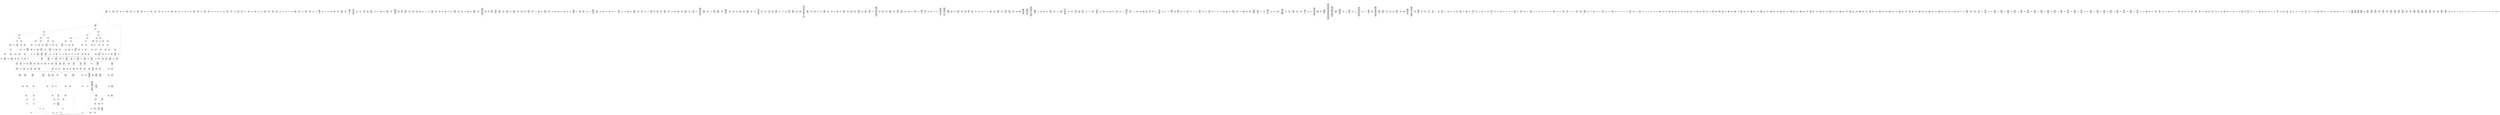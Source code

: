 /* Generated by GvGen v.1.0 (https://www.github.com/stricaud/gvgen) */

digraph G {
compound=true;
   node1 [label="[anywhere]"];
   node2 [label="# 0x0
PUSHX Data
PUSHX Data
MSTORE
PUSHX LogicData
CALLDATASIZE
LT
PUSHX Data
JUMPI
"];
   node3 [label="# 0xd
PUSHX Data
CALLDATALOAD
PUSHX BitData
SHR
PUSHX LogicData
GT
PUSHX Data
JUMPI
"];
   node4 [label="# 0x1e
PUSHX LogicData
GT
PUSHX Data
JUMPI
"];
   node5 [label="# 0x29
PUSHX LogicData
GT
PUSHX Data
JUMPI
"];
   node6 [label="# 0x34
PUSHX LogicData
EQ
PUSHX Data
JUMPI
"];
   node7 [label="# 0x3f
PUSHX LogicData
EQ
PUSHX Data
JUMPI
"];
   node8 [label="# 0x4a
PUSHX LogicData
EQ
PUSHX Data
JUMPI
"];
   node9 [label="# 0x55
PUSHX LogicData
EQ
PUSHX Data
JUMPI
"];
   node10 [label="# 0x60
PUSHX Data
JUMP
"];
   node11 [label="# 0x64
JUMPDEST
PUSHX LogicData
EQ
PUSHX Data
JUMPI
"];
   node12 [label="# 0x70
PUSHX LogicData
EQ
PUSHX Data
JUMPI
"];
   node13 [label="# 0x7b
PUSHX LogicData
EQ
PUSHX Data
JUMPI
"];
   node14 [label="# 0x86
PUSHX LogicData
EQ
PUSHX Data
JUMPI
"];
   node15 [label="# 0x91
PUSHX Data
JUMP
"];
   node16 [label="# 0x95
JUMPDEST
PUSHX LogicData
GT
PUSHX Data
JUMPI
"];
   node17 [label="# 0xa1
PUSHX LogicData
EQ
PUSHX Data
JUMPI
"];
   node18 [label="# 0xac
PUSHX LogicData
EQ
PUSHX Data
JUMPI
"];
   node19 [label="# 0xb7
PUSHX LogicData
EQ
PUSHX Data
JUMPI
"];
   node20 [label="# 0xc2
PUSHX LogicData
EQ
PUSHX Data
JUMPI
"];
   node21 [label="# 0xcd
PUSHX Data
JUMP
"];
   node22 [label="# 0xd1
JUMPDEST
PUSHX LogicData
EQ
PUSHX Data
JUMPI
"];
   node23 [label="# 0xdd
PUSHX LogicData
EQ
PUSHX Data
JUMPI
"];
   node24 [label="# 0xe8
PUSHX LogicData
EQ
PUSHX Data
JUMPI
"];
   node25 [label="# 0xf3
PUSHX Data
JUMP
"];
   node26 [label="# 0xf7
JUMPDEST
PUSHX LogicData
GT
PUSHX Data
JUMPI
"];
   node27 [label="# 0x103
PUSHX LogicData
GT
PUSHX Data
JUMPI
"];
   node28 [label="# 0x10e
PUSHX LogicData
EQ
PUSHX Data
JUMPI
"];
   node29 [label="# 0x119
PUSHX LogicData
EQ
PUSHX Data
JUMPI
"];
   node30 [label="# 0x124
PUSHX LogicData
EQ
PUSHX Data
JUMPI
"];
   node31 [label="# 0x12f
PUSHX LogicData
EQ
PUSHX Data
JUMPI
"];
   node32 [label="# 0x13a
PUSHX Data
JUMP
"];
   node33 [label="# 0x13e
JUMPDEST
PUSHX LogicData
EQ
PUSHX Data
JUMPI
"];
   node34 [label="# 0x14a
PUSHX LogicData
EQ
PUSHX Data
JUMPI
"];
   node35 [label="# 0x155
PUSHX LogicData
EQ
PUSHX Data
JUMPI
"];
   node36 [label="# 0x160
PUSHX LogicData
EQ
PUSHX Data
JUMPI
"];
   node37 [label="# 0x16b
PUSHX Data
JUMP
"];
   node38 [label="# 0x16f
JUMPDEST
PUSHX LogicData
GT
PUSHX Data
JUMPI
"];
   node39 [label="# 0x17b
PUSHX LogicData
EQ
PUSHX Data
JUMPI
"];
   node40 [label="# 0x186
PUSHX LogicData
EQ
PUSHX Data
JUMPI
"];
   node41 [label="# 0x191
PUSHX LogicData
EQ
PUSHX Data
JUMPI
"];
   node42 [label="# 0x19c
PUSHX LogicData
EQ
PUSHX Data
JUMPI
"];
   node43 [label="# 0x1a7
PUSHX Data
JUMP
"];
   node44 [label="# 0x1ab
JUMPDEST
PUSHX LogicData
EQ
PUSHX Data
JUMPI
"];
   node45 [label="# 0x1b7
PUSHX LogicData
EQ
PUSHX Data
JUMPI
"];
   node46 [label="# 0x1c2
PUSHX LogicData
EQ
PUSHX Data
JUMPI
"];
   node47 [label="# 0x1cd
JUMPDEST
PUSHX Data
REVERT
"];
   node48 [label="# 0x1d2
JUMPDEST
CALLVALUE
ISZERO
PUSHX Data
JUMPI
"];
   node49 [label="# 0x1da
PUSHX Data
REVERT
"];
   node50 [label="# 0x1de
JUMPDEST
PUSHX Data
PUSHX ArithData
CALLDATASIZE
SUB
ADD
PUSHX Data
PUSHX Data
JUMP
"];
   node51 [label="# 0x1f4
JUMPDEST
PUSHX Data
JUMP
"];
   node52 [label="# 0x1f9
JUMPDEST
PUSHX MemData
MLOAD
PUSHX Data
PUSHX Data
JUMP
"];
   node53 [label="# 0x206
JUMPDEST
PUSHX MemData
MLOAD
SUB
RETURN
"];
   node54 [label="# 0x20f
JUMPDEST
CALLVALUE
ISZERO
PUSHX Data
JUMPI
"];
   node55 [label="# 0x217
PUSHX Data
REVERT
"];
   node56 [label="# 0x21b
JUMPDEST
PUSHX Data
PUSHX ArithData
CALLDATASIZE
SUB
ADD
PUSHX Data
PUSHX Data
JUMP
"];
   node57 [label="# 0x231
JUMPDEST
PUSHX Data
JUMP
"];
   node58 [label="# 0x236
JUMPDEST
STOP
"];
   node59 [label="# 0x238
JUMPDEST
CALLVALUE
ISZERO
PUSHX Data
JUMPI
"];
   node60 [label="# 0x240
PUSHX Data
REVERT
"];
   node61 [label="# 0x244
JUMPDEST
PUSHX Data
PUSHX Data
JUMP
"];
   node62 [label="# 0x24d
JUMPDEST
PUSHX MemData
MLOAD
PUSHX Data
PUSHX Data
JUMP
"];
   node63 [label="# 0x25a
JUMPDEST
PUSHX MemData
MLOAD
SUB
RETURN
"];
   node64 [label="# 0x263
JUMPDEST
CALLVALUE
ISZERO
PUSHX Data
JUMPI
"];
   node65 [label="# 0x26b
PUSHX Data
REVERT
"];
   node66 [label="# 0x26f
JUMPDEST
PUSHX Data
PUSHX ArithData
CALLDATASIZE
SUB
ADD
PUSHX Data
PUSHX Data
JUMP
"];
   node67 [label="# 0x285
JUMPDEST
PUSHX Data
JUMP
"];
   node68 [label="# 0x28a
JUMPDEST
PUSHX MemData
MLOAD
PUSHX Data
PUSHX Data
JUMP
"];
   node69 [label="# 0x297
JUMPDEST
PUSHX MemData
MLOAD
SUB
RETURN
"];
   node70 [label="# 0x2a0
JUMPDEST
CALLVALUE
ISZERO
PUSHX Data
JUMPI
"];
   node71 [label="# 0x2a8
PUSHX Data
REVERT
"];
   node72 [label="# 0x2ac
JUMPDEST
PUSHX Data
PUSHX ArithData
CALLDATASIZE
SUB
ADD
PUSHX Data
PUSHX Data
JUMP
"];
   node73 [label="# 0x2c2
JUMPDEST
PUSHX Data
JUMP
"];
   node74 [label="# 0x2c7
JUMPDEST
STOP
"];
   node75 [label="# 0x2c9
JUMPDEST
CALLVALUE
ISZERO
PUSHX Data
JUMPI
"];
   node76 [label="# 0x2d1
PUSHX Data
REVERT
"];
   node77 [label="# 0x2d5
JUMPDEST
PUSHX Data
PUSHX Data
JUMP
"];
   node78 [label="# 0x2de
JUMPDEST
PUSHX MemData
MLOAD
PUSHX Data
PUSHX Data
JUMP
"];
   node79 [label="# 0x2eb
JUMPDEST
PUSHX MemData
MLOAD
SUB
RETURN
"];
   node80 [label="# 0x2f4
JUMPDEST
CALLVALUE
ISZERO
PUSHX Data
JUMPI
"];
   node81 [label="# 0x2fc
PUSHX Data
REVERT
"];
   node82 [label="# 0x300
JUMPDEST
PUSHX Data
PUSHX Data
JUMP
"];
   node83 [label="# 0x309
JUMPDEST
PUSHX MemData
MLOAD
PUSHX Data
PUSHX Data
JUMP
"];
   node84 [label="# 0x316
JUMPDEST
PUSHX MemData
MLOAD
SUB
RETURN
"];
   node85 [label="# 0x31f
JUMPDEST
CALLVALUE
ISZERO
PUSHX Data
JUMPI
"];
   node86 [label="# 0x327
PUSHX Data
REVERT
"];
   node87 [label="# 0x32b
JUMPDEST
PUSHX Data
PUSHX Data
JUMP
"];
   node88 [label="# 0x334
JUMPDEST
PUSHX MemData
MLOAD
PUSHX Data
PUSHX Data
JUMP
"];
   node89 [label="# 0x341
JUMPDEST
PUSHX MemData
MLOAD
SUB
RETURN
"];
   node90 [label="# 0x34a
JUMPDEST
CALLVALUE
ISZERO
PUSHX Data
JUMPI
"];
   node91 [label="# 0x352
PUSHX Data
REVERT
"];
   node92 [label="# 0x356
JUMPDEST
PUSHX Data
PUSHX ArithData
CALLDATASIZE
SUB
ADD
PUSHX Data
PUSHX Data
JUMP
"];
   node93 [label="# 0x36c
JUMPDEST
PUSHX Data
JUMP
"];
   node94 [label="# 0x371
JUMPDEST
STOP
"];
   node95 [label="# 0x373
JUMPDEST
CALLVALUE
ISZERO
PUSHX Data
JUMPI
"];
   node96 [label="# 0x37b
PUSHX Data
REVERT
"];
   node97 [label="# 0x37f
JUMPDEST
PUSHX Data
PUSHX ArithData
CALLDATASIZE
SUB
ADD
PUSHX Data
PUSHX Data
JUMP
"];
   node98 [label="# 0x395
JUMPDEST
PUSHX Data
JUMP
"];
   node99 [label="# 0x39a
JUMPDEST
PUSHX MemData
MLOAD
PUSHX Data
PUSHX Data
JUMP
"];
   node100 [label="# 0x3a7
JUMPDEST
PUSHX MemData
MLOAD
SUB
RETURN
"];
   node101 [label="# 0x3b0
JUMPDEST
PUSHX Data
PUSHX ArithData
CALLDATASIZE
SUB
ADD
PUSHX Data
PUSHX Data
JUMP
"];
   node102 [label="# 0x3c5
JUMPDEST
PUSHX Data
JUMP
"];
   node103 [label="# 0x3ca
JUMPDEST
STOP
"];
   node104 [label="# 0x3cc
JUMPDEST
CALLVALUE
ISZERO
PUSHX Data
JUMPI
"];
   node105 [label="# 0x3d4
PUSHX Data
REVERT
"];
   node106 [label="# 0x3d8
JUMPDEST
PUSHX Data
PUSHX ArithData
CALLDATASIZE
SUB
ADD
PUSHX Data
PUSHX Data
JUMP
"];
   node107 [label="# 0x3ee
JUMPDEST
PUSHX Data
JUMP
"];
   node108 [label="# 0x3f3
JUMPDEST
STOP
"];
   node109 [label="# 0x3f5
JUMPDEST
CALLVALUE
ISZERO
PUSHX Data
JUMPI
"];
   node110 [label="# 0x3fd
PUSHX Data
REVERT
"];
   node111 [label="# 0x401
JUMPDEST
PUSHX Data
PUSHX ArithData
CALLDATASIZE
SUB
ADD
PUSHX Data
PUSHX Data
JUMP
"];
   node112 [label="# 0x417
JUMPDEST
PUSHX Data
JUMP
"];
   node113 [label="# 0x41c
JUMPDEST
PUSHX MemData
MLOAD
PUSHX Data
PUSHX Data
JUMP
"];
   node114 [label="# 0x429
JUMPDEST
PUSHX MemData
MLOAD
SUB
RETURN
"];
   node115 [label="# 0x432
JUMPDEST
CALLVALUE
ISZERO
PUSHX Data
JUMPI
"];
   node116 [label="# 0x43a
PUSHX Data
REVERT
"];
   node117 [label="# 0x43e
JUMPDEST
PUSHX Data
PUSHX ArithData
CALLDATASIZE
SUB
ADD
PUSHX Data
PUSHX Data
JUMP
"];
   node118 [label="# 0x454
JUMPDEST
PUSHX Data
JUMP
"];
   node119 [label="# 0x459
JUMPDEST
PUSHX MemData
MLOAD
PUSHX Data
PUSHX Data
JUMP
"];
   node120 [label="# 0x466
JUMPDEST
PUSHX MemData
MLOAD
SUB
RETURN
"];
   node121 [label="# 0x46f
JUMPDEST
CALLVALUE
ISZERO
PUSHX Data
JUMPI
"];
   node122 [label="# 0x477
PUSHX Data
REVERT
"];
   node123 [label="# 0x47b
JUMPDEST
PUSHX Data
PUSHX ArithData
CALLDATASIZE
SUB
ADD
PUSHX Data
PUSHX Data
JUMP
"];
   node124 [label="# 0x491
JUMPDEST
PUSHX Data
JUMP
"];
   node125 [label="# 0x496
JUMPDEST
STOP
"];
   node126 [label="# 0x498
JUMPDEST
CALLVALUE
ISZERO
PUSHX Data
JUMPI
"];
   node127 [label="# 0x4a0
PUSHX Data
REVERT
"];
   node128 [label="# 0x4a4
JUMPDEST
PUSHX Data
PUSHX ArithData
CALLDATASIZE
SUB
ADD
PUSHX Data
PUSHX Data
JUMP
"];
   node129 [label="# 0x4ba
JUMPDEST
PUSHX Data
JUMP
"];
   node130 [label="# 0x4bf
JUMPDEST
STOP
"];
   node131 [label="# 0x4c1
JUMPDEST
CALLVALUE
ISZERO
PUSHX Data
JUMPI
"];
   node132 [label="# 0x4c9
PUSHX Data
REVERT
"];
   node133 [label="# 0x4cd
JUMPDEST
PUSHX Data
PUSHX ArithData
CALLDATASIZE
SUB
ADD
PUSHX Data
PUSHX Data
JUMP
"];
   node134 [label="# 0x4e3
JUMPDEST
PUSHX Data
JUMP
"];
   node135 [label="# 0x4e8
JUMPDEST
PUSHX MemData
MLOAD
PUSHX Data
PUSHX Data
JUMP
"];
   node136 [label="# 0x4f5
JUMPDEST
PUSHX MemData
MLOAD
SUB
RETURN
"];
   node137 [label="# 0x4fe
JUMPDEST
CALLVALUE
ISZERO
PUSHX Data
JUMPI
"];
   node138 [label="# 0x506
PUSHX Data
REVERT
"];
   node139 [label="# 0x50a
JUMPDEST
PUSHX Data
PUSHX ArithData
CALLDATASIZE
SUB
ADD
PUSHX Data
PUSHX Data
JUMP
"];
   node140 [label="# 0x520
JUMPDEST
PUSHX Data
JUMP
"];
   node141 [label="# 0x525
JUMPDEST
PUSHX MemData
MLOAD
PUSHX Data
PUSHX Data
JUMP
"];
   node142 [label="# 0x532
JUMPDEST
PUSHX MemData
MLOAD
SUB
RETURN
"];
   node143 [label="# 0x53b
JUMPDEST
CALLVALUE
ISZERO
PUSHX Data
JUMPI
"];
   node144 [label="# 0x543
PUSHX Data
REVERT
"];
   node145 [label="# 0x547
JUMPDEST
PUSHX Data
PUSHX Data
JUMP
"];
   node146 [label="# 0x550
JUMPDEST
STOP
"];
   node147 [label="# 0x552
JUMPDEST
CALLVALUE
ISZERO
PUSHX Data
JUMPI
"];
   node148 [label="# 0x55a
PUSHX Data
REVERT
"];
   node149 [label="# 0x55e
JUMPDEST
PUSHX Data
PUSHX Data
JUMP
"];
   node150 [label="# 0x567
JUMPDEST
PUSHX MemData
MLOAD
PUSHX Data
PUSHX Data
JUMP
"];
   node151 [label="# 0x574
JUMPDEST
PUSHX MemData
MLOAD
SUB
RETURN
"];
   node152 [label="# 0x57d
JUMPDEST
PUSHX Data
PUSHX Data
JUMP
"];
   node153 [label="# 0x585
JUMPDEST
STOP
"];
   node154 [label="# 0x587
JUMPDEST
CALLVALUE
ISZERO
PUSHX Data
JUMPI
"];
   node155 [label="# 0x58f
PUSHX Data
REVERT
"];
   node156 [label="# 0x593
JUMPDEST
PUSHX Data
PUSHX Data
JUMP
"];
   node157 [label="# 0x59c
JUMPDEST
PUSHX MemData
MLOAD
PUSHX Data
PUSHX Data
JUMP
"];
   node158 [label="# 0x5a9
JUMPDEST
PUSHX MemData
MLOAD
SUB
RETURN
"];
   node159 [label="# 0x5b2
JUMPDEST
CALLVALUE
ISZERO
PUSHX Data
JUMPI
"];
   node160 [label="# 0x5ba
PUSHX Data
REVERT
"];
   node161 [label="# 0x5be
JUMPDEST
PUSHX Data
PUSHX ArithData
CALLDATASIZE
SUB
ADD
PUSHX Data
PUSHX Data
JUMP
"];
   node162 [label="# 0x5d4
JUMPDEST
PUSHX Data
JUMP
"];
   node163 [label="# 0x5d9
JUMPDEST
STOP
"];
   node164 [label="# 0x5db
JUMPDEST
CALLVALUE
ISZERO
PUSHX Data
JUMPI
"];
   node165 [label="# 0x5e3
PUSHX Data
REVERT
"];
   node166 [label="# 0x5e7
JUMPDEST
PUSHX Data
PUSHX Data
JUMP
"];
   node167 [label="# 0x5f0
JUMPDEST
PUSHX MemData
MLOAD
PUSHX Data
PUSHX Data
JUMP
"];
   node168 [label="# 0x5fd
JUMPDEST
PUSHX MemData
MLOAD
SUB
RETURN
"];
   node169 [label="# 0x606
JUMPDEST
CALLVALUE
ISZERO
PUSHX Data
JUMPI
"];
   node170 [label="# 0x60e
PUSHX Data
REVERT
"];
   node171 [label="# 0x612
JUMPDEST
PUSHX Data
PUSHX Data
JUMP
"];
   node172 [label="# 0x61b
JUMPDEST
PUSHX MemData
MLOAD
PUSHX Data
PUSHX Data
JUMP
"];
   node173 [label="# 0x628
JUMPDEST
PUSHX MemData
MLOAD
SUB
RETURN
"];
   node174 [label="# 0x631
JUMPDEST
CALLVALUE
ISZERO
PUSHX Data
JUMPI
"];
   node175 [label="# 0x639
PUSHX Data
REVERT
"];
   node176 [label="# 0x63d
JUMPDEST
PUSHX Data
PUSHX ArithData
CALLDATASIZE
SUB
ADD
PUSHX Data
PUSHX Data
JUMP
"];
   node177 [label="# 0x653
JUMPDEST
PUSHX Data
JUMP
"];
   node178 [label="# 0x658
JUMPDEST
STOP
"];
   node179 [label="# 0x65a
JUMPDEST
CALLVALUE
ISZERO
PUSHX Data
JUMPI
"];
   node180 [label="# 0x662
PUSHX Data
REVERT
"];
   node181 [label="# 0x666
JUMPDEST
PUSHX Data
PUSHX ArithData
CALLDATASIZE
SUB
ADD
PUSHX Data
PUSHX Data
JUMP
"];
   node182 [label="# 0x67c
JUMPDEST
PUSHX Data
JUMP
"];
   node183 [label="# 0x681
JUMPDEST
STOP
"];
   node184 [label="# 0x683
JUMPDEST
CALLVALUE
ISZERO
PUSHX Data
JUMPI
"];
   node185 [label="# 0x68b
PUSHX Data
REVERT
"];
   node186 [label="# 0x68f
JUMPDEST
PUSHX Data
PUSHX ArithData
CALLDATASIZE
SUB
ADD
PUSHX Data
PUSHX Data
JUMP
"];
   node187 [label="# 0x6a5
JUMPDEST
PUSHX Data
JUMP
"];
   node188 [label="# 0x6aa
JUMPDEST
PUSHX MemData
MLOAD
PUSHX Data
PUSHX Data
JUMP
"];
   node189 [label="# 0x6b7
JUMPDEST
PUSHX MemData
MLOAD
SUB
RETURN
"];
   node190 [label="# 0x6c0
JUMPDEST
CALLVALUE
ISZERO
PUSHX Data
JUMPI
"];
   node191 [label="# 0x6c8
PUSHX Data
REVERT
"];
   node192 [label="# 0x6cc
JUMPDEST
PUSHX Data
PUSHX ArithData
CALLDATASIZE
SUB
ADD
PUSHX Data
PUSHX Data
JUMP
"];
   node193 [label="# 0x6e2
JUMPDEST
PUSHX Data
JUMP
"];
   node194 [label="# 0x6e7
JUMPDEST
PUSHX MemData
MLOAD
PUSHX Data
PUSHX Data
JUMP
"];
   node195 [label="# 0x6f4
JUMPDEST
PUSHX MemData
MLOAD
SUB
RETURN
"];
   node196 [label="# 0x6fd
JUMPDEST
CALLVALUE
ISZERO
PUSHX Data
JUMPI
"];
   node197 [label="# 0x705
PUSHX Data
REVERT
"];
   node198 [label="# 0x709
JUMPDEST
PUSHX Data
PUSHX ArithData
CALLDATASIZE
SUB
ADD
PUSHX Data
PUSHX Data
JUMP
"];
   node199 [label="# 0x71f
JUMPDEST
PUSHX Data
JUMP
"];
   node200 [label="# 0x724
JUMPDEST
STOP
"];
   node201 [label="# 0x726
JUMPDEST
PUSHX Data
PUSHX BitData
PUSHX BitData
NOT
AND
PUSHX BitData
NOT
AND
EQ
PUSHX Data
JUMPI
"];
   node202 [label="# 0x78f
PUSHX Data
PUSHX Data
JUMP
"];
   node203 [label="# 0x798
JUMPDEST
"];
   node204 [label="# 0x799
JUMPDEST
JUMP
"];
   node205 [label="# 0x7a0
JUMPDEST
PUSHX Data
PUSHX Data
JUMP
"];
   node206 [label="# 0x7a8
JUMPDEST
PUSHX BitData
AND
PUSHX Data
PUSHX Data
JUMP
"];
   node207 [label="# 0x7c6
JUMPDEST
PUSHX BitData
AND
EQ
PUSHX Data
JUMPI
"];
   node208 [label="# 0x7e2
PUSHX MemData
MLOAD
PUSHX Data
MSTORE
PUSHX ArithData
ADD
PUSHX Data
PUSHX Data
JUMP
"];
   node209 [label="# 0x813
JUMPDEST
PUSHX MemData
MLOAD
SUB
REVERT
"];
   node210 [label="# 0x81c
JUMPDEST
PUSHX StorData
PUSHX ArithData
PUSHX ArithData
EXP
SLOAD
PUSHX ArithData
MUL
NOT
AND
ISZERO
ISZERO
MUL
OR
SSTORE
JUMP
"];
   node211 [label="# 0x839
JUMPDEST
PUSHX Data
PUSHX StorData
SLOAD
PUSHX Data
PUSHX Data
JUMP
"];
   node212 [label="# 0x848
JUMPDEST
PUSHX ArithData
ADD
PUSHX ArithData
DIV
MUL
PUSHX ArithData
ADD
PUSHX MemData
MLOAD
ADD
PUSHX Data
MSTORE
MSTORE
PUSHX ArithData
ADD
SLOAD
PUSHX Data
PUSHX Data
JUMP
"];
   node213 [label="# 0x874
JUMPDEST
ISZERO
PUSHX Data
JUMPI
"];
   node214 [label="# 0x87b
PUSHX LogicData
LT
PUSHX Data
JUMPI
"];
   node215 [label="# 0x883
PUSHX ArithData
SLOAD
DIV
MUL
MSTORE
PUSHX ArithData
ADD
PUSHX Data
JUMP
"];
   node216 [label="# 0x896
JUMPDEST
ADD
PUSHX Data
MSTORE
PUSHX Data
PUSHX Data
SHA3
"];
   node217 [label="# 0x8a4
JUMPDEST
SLOAD
MSTORE
PUSHX ArithData
ADD
PUSHX ArithData
ADD
GT
PUSHX Data
JUMPI
"];
   node218 [label="# 0x8b8
SUB
PUSHX BitData
AND
ADD
"];
   node219 [label="# 0x8c1
JUMPDEST
JUMP
"];
   node220 [label="# 0x8cb
JUMPDEST
PUSHX Data
PUSHX Data
PUSHX Data
JUMP
"];
   node221 [label="# 0x8d6
JUMPDEST
PUSHX Data
JUMPI
"];
   node222 [label="# 0x8db
PUSHX MemData
MLOAD
PUSHX Data
MSTORE
PUSHX ArithData
ADD
PUSHX Data
PUSHX Data
JUMP
"];
   node223 [label="# 0x90c
JUMPDEST
PUSHX MemData
MLOAD
SUB
REVERT
"];
   node224 [label="# 0x915
JUMPDEST
PUSHX Data
PUSHX ArithData
MSTORE
PUSHX ArithData
ADD
MSTORE
PUSHX ArithData
ADD
PUSHX Data
SHA3
PUSHX ArithData
SLOAD
PUSHX ArithData
EXP
DIV
PUSHX BitData
AND
JUMP
"];
   node225 [label="# 0x950
JUMPDEST
PUSHX Data
PUSHX Data
PUSHX Data
JUMP
"];
   node226 [label="# 0x95b
JUMPDEST
PUSHX BitData
AND
PUSHX BitData
AND
EQ
ISZERO
PUSHX Data
JUMPI
"];
   node227 [label="# 0x992
PUSHX MemData
MLOAD
PUSHX Data
MSTORE
PUSHX ArithData
ADD
PUSHX Data
PUSHX Data
JUMP
"];
   node228 [label="# 0x9c3
JUMPDEST
PUSHX MemData
MLOAD
SUB
REVERT
"];
   node229 [label="# 0x9cc
JUMPDEST
PUSHX BitData
AND
PUSHX Data
PUSHX Data
JUMP
"];
   node230 [label="# 0x9eb
JUMPDEST
PUSHX BitData
AND
EQ
PUSHX Data
JUMPI
"];
   node231 [label="# 0xa08
PUSHX Data
PUSHX Data
PUSHX Data
JUMP
"];
   node232 [label="# 0xa14
JUMPDEST
PUSHX Data
JUMP
"];
   node233 [label="# 0xa19
JUMPDEST
"];
   node234 [label="# 0xa1a
JUMPDEST
PUSHX Data
JUMPI
"];
   node235 [label="# 0xa1f
PUSHX MemData
MLOAD
PUSHX Data
MSTORE
PUSHX ArithData
ADD
PUSHX Data
PUSHX Data
JUMP
"];
   node236 [label="# 0xa50
JUMPDEST
PUSHX MemData
MLOAD
SUB
REVERT
"];
   node237 [label="# 0xa59
JUMPDEST
PUSHX Data
PUSHX Data
JUMP
"];
   node238 [label="# 0xa63
JUMPDEST
JUMP
"];
   node239 [label="# 0xa68
JUMPDEST
PUSHX StorData
PUSHX ArithData
SLOAD
PUSHX ArithData
EXP
DIV
PUSHX BitData
AND
JUMP
"];
   node240 [label="# 0xa7b
JUMPDEST
PUSHX Data
PUSHX StorData
SLOAD
JUMP
"];
   node241 [label="# 0xa88
JUMPDEST
PUSHX Data
PUSHX StorData
SLOAD
JUMP
"];
   node242 [label="# 0xa92
JUMPDEST
PUSHX Data
PUSHX Data
PUSHX Data
JUMP
"];
   node243 [label="# 0xa9d
JUMPDEST
PUSHX Data
JUMP
"];
   node244 [label="# 0xaa3
JUMPDEST
PUSHX Data
JUMPI
"];
   node245 [label="# 0xaa8
PUSHX MemData
MLOAD
PUSHX Data
MSTORE
PUSHX ArithData
ADD
PUSHX Data
PUSHX Data
JUMP
"];
   node246 [label="# 0xad9
JUMPDEST
PUSHX MemData
MLOAD
SUB
REVERT
"];
   node247 [label="# 0xae2
JUMPDEST
PUSHX Data
PUSHX Data
JUMP
"];
   node248 [label="# 0xaed
JUMPDEST
JUMP
"];
   node249 [label="# 0xaf2
JUMPDEST
PUSHX Data
PUSHX Data
PUSHX Data
JUMP
"];
   node250 [label="# 0xafd
JUMPDEST
LT
PUSHX Data
JUMPI
"];
   node251 [label="# 0xb04
PUSHX MemData
MLOAD
PUSHX Data
MSTORE
PUSHX ArithData
ADD
PUSHX Data
PUSHX Data
JUMP
"];
   node252 [label="# 0xb35
JUMPDEST
PUSHX MemData
MLOAD
SUB
REVERT
"];
   node253 [label="# 0xb3e
JUMPDEST
PUSHX Data
PUSHX ArithData
PUSHX BitData
AND
PUSHX BitData
AND
MSTORE
PUSHX ArithData
ADD
MSTORE
PUSHX ArithData
ADD
PUSHX Data
SHA3
PUSHX ArithData
MSTORE
PUSHX ArithData
ADD
MSTORE
PUSHX ArithData
ADD
PUSHX Data
SHA3
SLOAD
JUMP
"];
   node254 [label="# 0xb97
JUMPDEST
PUSHX Data
PUSHX Data
PUSHX Data
JUMP
"];
   node255 [label="# 0xba1
JUMPDEST
PUSHX Data
PUSHX Data
JUMP
"];
   node256 [label="# 0xbab
JUMPDEST
PUSHX BitData
AND
CALLER
PUSHX BitData
AND
EQ
PUSHX Data
JUMPI
"];
   node257 [label="# 0xbde
PUSHX StorData
PUSHX ArithData
SLOAD
PUSHX ArithData
EXP
DIV
PUSHX BitData
AND
ISZERO
PUSHX Data
JUMPI
"];
   node258 [label="# 0xbf3
PUSHX MemData
MLOAD
PUSHX Data
MSTORE
PUSHX ArithData
ADD
PUSHX Data
PUSHX Data
JUMP
"];
   node259 [label="# 0xc24
JUMPDEST
PUSHX MemData
MLOAD
SUB
REVERT
"];
   node260 [label="# 0xc2d
JUMPDEST
PUSHX Data
PUSHX StorData
SLOAD
PUSHX Data
PUSHX Data
JUMP
"];
   node261 [label="# 0xc3c
JUMPDEST
LT
PUSHX Data
JUMPI
"];
   node262 [label="# 0xc43
PUSHX MemData
MLOAD
PUSHX Data
MSTORE
PUSHX ArithData
ADD
PUSHX Data
PUSHX Data
JUMP
"];
   node263 [label="# 0xc74
JUMPDEST
PUSHX MemData
MLOAD
SUB
REVERT
"];
   node264 [label="# 0xc7d
JUMPDEST
PUSHX StorData
SLOAD
PUSHX Data
PUSHX Data
JUMP
"];
   node265 [label="# 0xc8b
JUMPDEST
CALLVALUE
LT
ISZERO
PUSHX Data
JUMPI
"];
   node266 [label="# 0xc93
PUSHX MemData
MLOAD
PUSHX Data
MSTORE
PUSHX ArithData
ADD
PUSHX Data
PUSHX Data
JUMP
"];
   node267 [label="# 0xcc4
JUMPDEST
PUSHX MemData
MLOAD
SUB
REVERT
"];
   node268 [label="# 0xccd
JUMPDEST
"];
   node269 [label="# 0xcce
JUMPDEST
PUSHX Data
PUSHX Data
PUSHX Data
JUMP
"];
   node270 [label="# 0xcdd
JUMPDEST
LT
PUSHX Data
JUMPI
"];
   node271 [label="# 0xce3
PUSHX MemData
MLOAD
PUSHX Data
MSTORE
PUSHX ArithData
ADD
PUSHX Data
PUSHX Data
JUMP
"];
   node272 [label="# 0xd14
JUMPDEST
PUSHX MemData
MLOAD
SUB
REVERT
"];
   node273 [label="# 0xd1d
JUMPDEST
PUSHX Data
"];
   node274 [label="# 0xd20
JUMPDEST
LT
ISZERO
PUSHX Data
JUMPI
"];
   node275 [label="# 0xd29
PUSHX Data
PUSHX Data
PUSHX Data
JUMP
"];
   node276 [label="# 0xd38
JUMPDEST
PUSHX Data
JUMP
"];
   node277 [label="# 0xd3d
JUMPDEST
PUSHX Data
PUSHX Data
JUMP
"];
   node278 [label="# 0xd48
JUMPDEST
PUSHX Data
JUMP
"];
   node279 [label="# 0xd50
JUMPDEST
JUMP
"];
   node280 [label="# 0xd56
JUMPDEST
PUSHX Data
PUSHX MemData
MLOAD
PUSHX ArithData
ADD
PUSHX Data
MSTORE
PUSHX Data
MSTORE
PUSHX Data
JUMP
"];
   node281 [label="# 0xd71
JUMPDEST
JUMP
"];
   node282 [label="# 0xd76
JUMPDEST
PUSHX Data
PUSHX Data
PUSHX Data
PUSHX Data
JUMP
"];
   node283 [label="# 0xd83
JUMPDEST
PUSHX Data
PUSHX LogicData
GT
ISZERO
PUSHX Data
JUMPI
"];
   node284 [label="# 0xd99
PUSHX Data
PUSHX Data
JUMP
"];
   node285 [label="# 0xda0
JUMPDEST
"];
   node286 [label="# 0xda1
JUMPDEST
PUSHX MemData
MLOAD
MSTORE
PUSHX ArithData
MUL
PUSHX ArithData
ADD
ADD
PUSHX Data
MSTORE
ISZERO
PUSHX Data
JUMPI
"];
   node287 [label="# 0xdbb
PUSHX ArithData
ADD
PUSHX ArithData
MUL
CALLDATASIZE
CALLDATACOPY
ADD
"];
   node288 [label="# 0xdcf
JUMPDEST
PUSHX Data
"];
   node289 [label="# 0xdd5
JUMPDEST
LT
ISZERO
PUSHX Data
JUMPI
"];
   node290 [label="# 0xdde
PUSHX Data
PUSHX Data
JUMP
"];
   node291 [label="# 0xde7
JUMPDEST
MLOAD
LT
PUSHX Data
JUMPI
"];
   node292 [label="# 0xdf2
PUSHX Data
PUSHX Data
JUMP
"];
   node293 [label="# 0xdf9
JUMPDEST
"];
   node294 [label="# 0xdfa
JUMPDEST
PUSHX ArithData
MUL
PUSHX ArithData
ADD
ADD
MSTORE
PUSHX Data
PUSHX Data
JUMP
"];
   node295 [label="# 0xe11
JUMPDEST
PUSHX Data
JUMP
"];
   node296 [label="# 0xe19
JUMPDEST
JUMP
"];
   node297 [label="# 0xe24
JUMPDEST
PUSHX Data
PUSHX Data
PUSHX Data
JUMP
"];
   node298 [label="# 0xe2e
JUMPDEST
LT
PUSHX Data
JUMPI
"];
   node299 [label="# 0xe35
PUSHX MemData
MLOAD
PUSHX Data
MSTORE
PUSHX ArithData
ADD
PUSHX Data
PUSHX Data
JUMP
"];
   node300 [label="# 0xe66
JUMPDEST
PUSHX MemData
MLOAD
SUB
REVERT
"];
   node301 [label="# 0xe6f
JUMPDEST
PUSHX StorData
SLOAD
LT
PUSHX Data
JUMPI
"];
   node302 [label="# 0xe7b
PUSHX Data
PUSHX Data
JUMP
"];
   node303 [label="# 0xe82
JUMPDEST
"];
   node304 [label="# 0xe83
JUMPDEST
PUSHX Data
MSTORE
PUSHX Data
PUSHX Data
SHA3
ADD
SLOAD
JUMP
"];
   node305 [label="# 0xe95
JUMPDEST
PUSHX Data
PUSHX Data
JUMP
"];
   node306 [label="# 0xe9d
JUMPDEST
PUSHX BitData
AND
PUSHX Data
PUSHX Data
JUMP
"];
   node307 [label="# 0xebb
JUMPDEST
PUSHX BitData
AND
EQ
PUSHX Data
JUMPI
"];
   node308 [label="# 0xed7
PUSHX MemData
MLOAD
PUSHX Data
MSTORE
PUSHX ArithData
ADD
PUSHX Data
PUSHX Data
JUMP
"];
   node309 [label="# 0xf08
JUMPDEST
PUSHX MemData
MLOAD
SUB
REVERT
"];
   node310 [label="# 0xf11
JUMPDEST
PUSHX Data
SSTORE
JUMP
"];
   node311 [label="# 0xf1b
JUMPDEST
PUSHX Data
PUSHX Data
JUMP
"];
   node312 [label="# 0xf23
JUMPDEST
PUSHX BitData
AND
PUSHX Data
PUSHX Data
JUMP
"];
   node313 [label="# 0xf41
JUMPDEST
PUSHX BitData
AND
EQ
PUSHX Data
JUMPI
"];
   node314 [label="# 0xf5d
PUSHX MemData
MLOAD
PUSHX Data
MSTORE
PUSHX ArithData
ADD
PUSHX Data
PUSHX Data
JUMP
"];
   node315 [label="# 0xf8e
JUMPDEST
PUSHX MemData
MLOAD
SUB
REVERT
"];
   node316 [label="# 0xf97
JUMPDEST
PUSHX Data
MLOAD
PUSHX ArithData
ADD
PUSHX Data
PUSHX Data
JUMP
"];
   node317 [label="# 0xfad
JUMPDEST
JUMP
"];
   node318 [label="# 0xfb1
JUMPDEST
PUSHX Data
PUSHX Data
PUSHX ArithData
MSTORE
PUSHX ArithData
ADD
MSTORE
PUSHX ArithData
ADD
PUSHX Data
SHA3
PUSHX ArithData
SLOAD
PUSHX ArithData
EXP
DIV
PUSHX BitData
AND
PUSHX BitData
PUSHX BitData
AND
PUSHX BitData
AND
EQ
ISZERO
PUSHX Data
JUMPI
"];
   node319 [label="# 0x1020
PUSHX MemData
MLOAD
PUSHX Data
MSTORE
PUSHX ArithData
ADD
PUSHX Data
PUSHX Data
JUMP
"];
   node320 [label="# 0x1051
JUMPDEST
PUSHX MemData
MLOAD
SUB
REVERT
"];
   node321 [label="# 0x105a
JUMPDEST
JUMP
"];
   node322 [label="# 0x1063
JUMPDEST
PUSHX BitData
PUSHX BitData
AND
PUSHX BitData
AND
EQ
ISZERO
PUSHX Data
JUMPI
"];
   node323 [label="# 0x109a
PUSHX MemData
MLOAD
PUSHX Data
MSTORE
PUSHX ArithData
ADD
PUSHX Data
PUSHX Data
JUMP
"];
   node324 [label="# 0x10cb
JUMPDEST
PUSHX MemData
MLOAD
SUB
REVERT
"];
   node325 [label="# 0x10d4
JUMPDEST
PUSHX Data
PUSHX ArithData
PUSHX BitData
AND
PUSHX BitData
AND
MSTORE
PUSHX ArithData
ADD
MSTORE
PUSHX ArithData
ADD
PUSHX Data
SHA3
SLOAD
JUMP
"];
   node326 [label="# 0x111b
JUMPDEST
PUSHX Data
PUSHX Data
JUMP
"];
   node327 [label="# 0x1123
JUMPDEST
PUSHX BitData
AND
PUSHX Data
PUSHX Data
JUMP
"];
   node328 [label="# 0x1141
JUMPDEST
PUSHX BitData
AND
EQ
PUSHX Data
JUMPI
"];
   node329 [label="# 0x115d
PUSHX MemData
MLOAD
PUSHX Data
MSTORE
PUSHX ArithData
ADD
PUSHX Data
PUSHX Data
JUMP
"];
   node330 [label="# 0x118e
JUMPDEST
PUSHX MemData
MLOAD
SUB
REVERT
"];
   node331 [label="# 0x1197
JUMPDEST
PUSHX Data
PUSHX Data
PUSHX Data
JUMP
"];
   node332 [label="# 0x11a1
JUMPDEST
JUMP
"];
   node333 [label="# 0x11a3
JUMPDEST
PUSHX Data
JUMP
"];
   node334 [label="# 0x11a9
JUMPDEST
PUSHX Data
PUSHX Data
JUMP
"];
   node335 [label="# 0x11b1
JUMPDEST
PUSHX BitData
AND
PUSHX Data
PUSHX Data
JUMP
"];
   node336 [label="# 0x11cf
JUMPDEST
PUSHX BitData
AND
EQ
PUSHX Data
JUMPI
"];
   node337 [label="# 0x11eb
PUSHX MemData
MLOAD
PUSHX Data
MSTORE
PUSHX ArithData
ADD
PUSHX Data
PUSHX Data
JUMP
"];
   node338 [label="# 0x121c
JUMPDEST
PUSHX MemData
MLOAD
SUB
REVERT
"];
   node339 [label="# 0x1225
JUMPDEST
CALLER
PUSHX BitData
AND
PUSHX ArithData
SELFBALANCE
ISZERO
MUL
PUSHX MemData
MLOAD
PUSHX Data
PUSHX MemData
MLOAD
SUB
CALL
PUSHX Data
JUMPI
"];
   node340 [label="# 0x125f
PUSHX Data
REVERT
"];
   node341 [label="# 0x1263
JUMPDEST
JUMP
"];
   node342 [label="# 0x1265
JUMPDEST
PUSHX Data
PUSHX StorData
PUSHX ArithData
SLOAD
PUSHX ArithData
EXP
DIV
PUSHX BitData
AND
JUMP
"];
   node343 [label="# 0x128f
JUMPDEST
PUSHX Data
PUSHX Data
JUMP
"];
   node344 [label="# 0x1297
JUMPDEST
PUSHX BitData
AND
PUSHX Data
PUSHX Data
JUMP
"];
   node345 [label="# 0x12b5
JUMPDEST
PUSHX BitData
AND
EQ
PUSHX Data
JUMPI
"];
   node346 [label="# 0x12d1
PUSHX MemData
MLOAD
PUSHX Data
MSTORE
PUSHX ArithData
ADD
PUSHX Data
PUSHX Data
JUMP
"];
   node347 [label="# 0x1302
JUMPDEST
PUSHX MemData
MLOAD
SUB
REVERT
"];
   node348 [label="# 0x130b
JUMPDEST
PUSHX Data
SSTORE
JUMP
"];
   node349 [label="# 0x1315
JUMPDEST
PUSHX Data
PUSHX StorData
SLOAD
PUSHX Data
PUSHX Data
JUMP
"];
   node350 [label="# 0x1324
JUMPDEST
PUSHX ArithData
ADD
PUSHX ArithData
DIV
MUL
PUSHX ArithData
ADD
PUSHX MemData
MLOAD
ADD
PUSHX Data
MSTORE
MSTORE
PUSHX ArithData
ADD
SLOAD
PUSHX Data
PUSHX Data
JUMP
"];
   node351 [label="# 0x1350
JUMPDEST
ISZERO
PUSHX Data
JUMPI
"];
   node352 [label="# 0x1357
PUSHX LogicData
LT
PUSHX Data
JUMPI
"];
   node353 [label="# 0x135f
PUSHX ArithData
SLOAD
DIV
MUL
MSTORE
PUSHX ArithData
ADD
PUSHX Data
JUMP
"];
   node354 [label="# 0x1372
JUMPDEST
ADD
PUSHX Data
MSTORE
PUSHX Data
PUSHX Data
SHA3
"];
   node355 [label="# 0x1380
JUMPDEST
SLOAD
MSTORE
PUSHX ArithData
ADD
PUSHX ArithData
ADD
GT
PUSHX Data
JUMPI
"];
   node356 [label="# 0x1394
SUB
PUSHX BitData
AND
ADD
"];
   node357 [label="# 0x139d
JUMPDEST
JUMP
"];
   node358 [label="# 0x13a7
JUMPDEST
PUSHX Data
PUSHX Data
PUSHX Data
JUMP
"];
   node359 [label="# 0x13b1
JUMPDEST
PUSHX BitData
AND
CALLER
PUSHX BitData
AND
EQ
ISZERO
PUSHX Data
JUMPI
"];
   node360 [label="# 0x13e5
PUSHX Data
PUSHX Data
JUMP
"];
   node361 [label="# 0x13ed
JUMPDEST
PUSHX StorData
SLOAD
"];
   node362 [label="# 0x13f3
JUMPDEST
JUMP
"];
   node363 [label="# 0x13f6
JUMPDEST
PUSHX Data
PUSHX Data
JUMP
"];
   node364 [label="# 0x13fe
JUMPDEST
PUSHX BitData
AND
PUSHX BitData
AND
EQ
ISZERO
PUSHX Data
JUMPI
"];
   node365 [label="# 0x1432
PUSHX MemData
MLOAD
PUSHX Data
MSTORE
PUSHX ArithData
ADD
PUSHX Data
PUSHX Data
JUMP
"];
   node366 [label="# 0x1463
JUMPDEST
PUSHX MemData
MLOAD
SUB
REVERT
"];
   node367 [label="# 0x146c
JUMPDEST
PUSHX Data
PUSHX Data
PUSHX Data
PUSHX Data
JUMP
"];
   node368 [label="# 0x1479
JUMPDEST
PUSHX BitData
AND
PUSHX BitData
AND
MSTORE
PUSHX ArithData
ADD
MSTORE
PUSHX ArithData
ADD
PUSHX Data
SHA3
PUSHX ArithData
PUSHX BitData
AND
PUSHX BitData
AND
MSTORE
PUSHX ArithData
ADD
MSTORE
PUSHX ArithData
ADD
PUSHX Data
SHA3
PUSHX ArithData
PUSHX ArithData
EXP
SLOAD
PUSHX ArithData
MUL
NOT
AND
ISZERO
ISZERO
MUL
OR
SSTORE
PUSHX BitData
AND
PUSHX Data
PUSHX Data
JUMP
"];
   node369 [label="# 0x1526
JUMPDEST
PUSHX BitData
AND
PUSHX Data
PUSHX MemData
MLOAD
PUSHX Data
PUSHX Data
JUMP
"];
   node370 [label="# 0x156b
JUMPDEST
PUSHX MemData
MLOAD
SUB
LOGX
JUMP
"];
   node371 [label="# 0x1577
JUMPDEST
PUSHX Data
PUSHX Data
PUSHX Data
JUMP
"];
   node372 [label="# 0x1582
JUMPDEST
PUSHX Data
JUMP
"];
   node373 [label="# 0x1588
JUMPDEST
PUSHX Data
JUMPI
"];
   node374 [label="# 0x158d
PUSHX MemData
MLOAD
PUSHX Data
MSTORE
PUSHX ArithData
ADD
PUSHX Data
PUSHX Data
JUMP
"];
   node375 [label="# 0x15be
JUMPDEST
PUSHX MemData
MLOAD
SUB
REVERT
"];
   node376 [label="# 0x15c7
JUMPDEST
PUSHX Data
PUSHX Data
JUMP
"];
   node377 [label="# 0x15d3
JUMPDEST
JUMP
"];
   node378 [label="# 0x15d9
JUMPDEST
PUSHX Data
PUSHX Data
PUSHX Data
JUMP
"];
   node379 [label="# 0x15e4
JUMPDEST
PUSHX Data
JUMPI
"];
   node380 [label="# 0x15e9
PUSHX MemData
MLOAD
PUSHX Data
MSTORE
PUSHX ArithData
ADD
PUSHX Data
PUSHX Data
JUMP
"];
   node381 [label="# 0x161a
JUMPDEST
PUSHX MemData
MLOAD
SUB
REVERT
"];
   node382 [label="# 0x1623
JUMPDEST
PUSHX Data
PUSHX Data
PUSHX Data
JUMP
"];
   node383 [label="# 0x162d
JUMPDEST
PUSHX LogicData
MLOAD
GT
PUSHX Data
JUMPI
"];
   node384 [label="# 0x1639
PUSHX MemData
MLOAD
PUSHX ArithData
ADD
PUSHX Data
MSTORE
PUSHX Data
MSTORE
PUSHX Data
JUMP
"];
   node385 [label="# 0x164d
JUMPDEST
PUSHX Data
PUSHX Data
JUMP
"];
   node386 [label="# 0x1657
JUMPDEST
PUSHX MemData
MLOAD
PUSHX ArithData
ADD
PUSHX Data
PUSHX Data
JUMP
"];
   node387 [label="# 0x1668
JUMPDEST
PUSHX MemData
MLOAD
PUSHX ArithData
SUB
SUB
MSTORE
PUSHX Data
MSTORE
"];
   node388 [label="# 0x1678
JUMPDEST
JUMP
"];
   node389 [label="# 0x1680
JUMPDEST
PUSHX Data
PUSHX Data
PUSHX ArithData
PUSHX BitData
AND
PUSHX BitData
AND
MSTORE
PUSHX ArithData
ADD
MSTORE
PUSHX ArithData
ADD
PUSHX Data
SHA3
PUSHX ArithData
PUSHX BitData
AND
PUSHX BitData
AND
MSTORE
PUSHX ArithData
ADD
MSTORE
PUSHX ArithData
ADD
PUSHX Data
SHA3
PUSHX ArithData
SLOAD
PUSHX ArithData
EXP
DIV
PUSHX BitData
AND
JUMP
"];
   node390 [label="# 0x1714
JUMPDEST
PUSHX Data
PUSHX Data
JUMP
"];
   node391 [label="# 0x171c
JUMPDEST
PUSHX BitData
AND
PUSHX Data
PUSHX Data
JUMP
"];
   node392 [label="# 0x173a
JUMPDEST
PUSHX BitData
AND
EQ
PUSHX Data
JUMPI
"];
   node393 [label="# 0x1756
PUSHX MemData
MLOAD
PUSHX Data
MSTORE
PUSHX ArithData
ADD
PUSHX Data
PUSHX Data
JUMP
"];
   node394 [label="# 0x1787
JUMPDEST
PUSHX MemData
MLOAD
SUB
REVERT
"];
   node395 [label="# 0x1790
JUMPDEST
PUSHX BitData
PUSHX BitData
AND
PUSHX BitData
AND
EQ
ISZERO
PUSHX Data
JUMPI
"];
   node396 [label="# 0x17c6
PUSHX MemData
MLOAD
PUSHX Data
MSTORE
PUSHX ArithData
ADD
PUSHX Data
PUSHX Data
JUMP
"];
   node397 [label="# 0x17f7
JUMPDEST
PUSHX MemData
MLOAD
SUB
REVERT
"];
   node398 [label="# 0x1800
JUMPDEST
PUSHX Data
PUSHX Data
JUMP
"];
   node399 [label="# 0x1809
JUMPDEST
JUMP
"];
   node400 [label="# 0x180c
JUMPDEST
PUSHX Data
EXTCODESIZE
PUSHX LogicData
GT
JUMP
"];
   node401 [label="# 0x181f
JUMPDEST
JUMP
"];
   node402 [label="# 0x1824
JUMPDEST
PUSHX Data
PUSHX BitData
PUSHX BitData
NOT
AND
PUSHX BitData
NOT
AND
EQ
PUSHX Data
JUMPI
"];
   node403 [label="# 0x188d
PUSHX BitData
PUSHX BitData
NOT
AND
PUSHX BitData
NOT
AND
EQ
"];
   node404 [label="# 0x18ef
JUMPDEST
PUSHX Data
JUMPI
"];
   node405 [label="# 0x18f5
PUSHX Data
PUSHX Data
JUMP
"];
   node406 [label="# 0x18fe
JUMPDEST
"];
   node407 [label="# 0x18ff
JUMPDEST
JUMP
"];
   node408 [label="# 0x1906
JUMPDEST
PUSHX Data
CALLER
JUMP
"];
   node409 [label="# 0x190e
JUMPDEST
PUSHX BitData
PUSHX BitData
AND
PUSHX Data
PUSHX ArithData
MSTORE
PUSHX ArithData
ADD
MSTORE
PUSHX ArithData
ADD
PUSHX Data
SHA3
PUSHX ArithData
SLOAD
PUSHX ArithData
EXP
DIV
PUSHX BitData
AND
PUSHX BitData
AND
EQ
ISZERO
JUMP
"];
   node410 [label="# 0x197a
JUMPDEST
PUSHX Data
PUSHX ArithData
MSTORE
PUSHX ArithData
ADD
MSTORE
PUSHX ArithData
ADD
PUSHX Data
SHA3
PUSHX ArithData
PUSHX ArithData
EXP
SLOAD
PUSHX ArithData
MUL
NOT
AND
PUSHX BitData
AND
MUL
OR
SSTORE
PUSHX BitData
AND
PUSHX Data
PUSHX Data
JUMP
"];
   node411 [label="# 0x19ed
JUMPDEST
PUSHX BitData
AND
PUSHX Data
PUSHX MemData
MLOAD
PUSHX MemData
MLOAD
SUB
LOGX
JUMP
"];
   node412 [label="# 0x1a33
JUMPDEST
PUSHX Data
PUSHX Data
PUSHX Data
JUMP
"];
   node413 [label="# 0x1a3e
JUMPDEST
PUSHX Data
JUMPI
"];
   node414 [label="# 0x1a43
PUSHX MemData
MLOAD
PUSHX Data
MSTORE
PUSHX ArithData
ADD
PUSHX Data
PUSHX Data
JUMP
"];
   node415 [label="# 0x1a74
JUMPDEST
PUSHX MemData
MLOAD
SUB
REVERT
"];
   node416 [label="# 0x1a7d
JUMPDEST
PUSHX Data
PUSHX Data
PUSHX Data
JUMP
"];
   node417 [label="# 0x1a88
JUMPDEST
PUSHX BitData
AND
PUSHX BitData
AND
EQ
PUSHX Data
JUMPI
"];
   node418 [label="# 0x1abf
PUSHX BitData
AND
PUSHX Data
PUSHX Data
JUMP
"];
   node419 [label="# 0x1adf
JUMPDEST
PUSHX BitData
AND
EQ
"];
   node420 [label="# 0x1af7
JUMPDEST
PUSHX Data
JUMPI
"];
   node421 [label="# 0x1afd
PUSHX Data
PUSHX Data
JUMP
"];
   node422 [label="# 0x1b07
JUMPDEST
"];
   node423 [label="# 0x1b08
JUMPDEST
JUMP
"];
   node424 [label="# 0x1b11
JUMPDEST
PUSHX BitData
AND
PUSHX Data
PUSHX Data
JUMP
"];
   node425 [label="# 0x1b31
JUMPDEST
PUSHX BitData
AND
EQ
PUSHX Data
JUMPI
"];
   node426 [label="# 0x1b4d
PUSHX MemData
MLOAD
PUSHX Data
MSTORE
PUSHX ArithData
ADD
PUSHX Data
PUSHX Data
JUMP
"];
   node427 [label="# 0x1b7e
JUMPDEST
PUSHX MemData
MLOAD
SUB
REVERT
"];
   node428 [label="# 0x1b87
JUMPDEST
PUSHX BitData
PUSHX BitData
AND
PUSHX BitData
AND
EQ
ISZERO
PUSHX Data
JUMPI
"];
   node429 [label="# 0x1bbd
PUSHX MemData
MLOAD
PUSHX Data
MSTORE
PUSHX ArithData
ADD
PUSHX Data
PUSHX Data
JUMP
"];
   node430 [label="# 0x1bee
JUMPDEST
PUSHX MemData
MLOAD
SUB
REVERT
"];
   node431 [label="# 0x1bf7
JUMPDEST
PUSHX Data
PUSHX Data
JUMP
"];
   node432 [label="# 0x1c02
JUMPDEST
PUSHX Data
PUSHX Data
PUSHX Data
JUMP
"];
   node433 [label="# 0x1c0d
JUMPDEST
PUSHX Data
PUSHX Data
PUSHX ArithData
PUSHX BitData
AND
PUSHX BitData
AND
MSTORE
PUSHX ArithData
ADD
MSTORE
PUSHX ArithData
ADD
PUSHX Data
SHA3
PUSHX Data
SLOAD
PUSHX Data
PUSHX Data
JUMP
"];
   node434 [label="# 0x1c5d
JUMPDEST
SSTORE
PUSHX Data
PUSHX Data
PUSHX ArithData
PUSHX BitData
AND
PUSHX BitData
AND
MSTORE
PUSHX ArithData
ADD
MSTORE
PUSHX ArithData
ADD
PUSHX Data
SHA3
PUSHX Data
SLOAD
PUSHX Data
PUSHX Data
JUMP
"];
   node435 [label="# 0x1cb4
JUMPDEST
SSTORE
PUSHX Data
PUSHX ArithData
MSTORE
PUSHX ArithData
ADD
MSTORE
PUSHX ArithData
ADD
PUSHX Data
SHA3
PUSHX ArithData
PUSHX ArithData
EXP
SLOAD
PUSHX ArithData
MUL
NOT
AND
PUSHX BitData
AND
MUL
OR
SSTORE
PUSHX BitData
AND
PUSHX BitData
AND
PUSHX Data
PUSHX MemData
MLOAD
PUSHX MemData
MLOAD
SUB
LOGX
JUMP
"];
   node436 [label="# 0x1d6d
JUMPDEST
PUSHX Data
PUSHX MemData
MLOAD
PUSHX ArithData
ADD
PUSHX Data
MSTORE
PUSHX Data
MSTORE
PUSHX Data
JUMP
"];
   node437 [label="# 0x1d87
JUMPDEST
JUMP
"];
   node438 [label="# 0x1d8b
JUMPDEST
PUSHX Data
PUSHX StorData
PUSHX ArithData
SLOAD
PUSHX ArithData
EXP
DIV
PUSHX BitData
AND
PUSHX StorData
PUSHX ArithData
PUSHX ArithData
EXP
SLOAD
PUSHX ArithData
MUL
NOT
AND
PUSHX BitData
AND
MUL
OR
SSTORE
PUSHX BitData
AND
PUSHX BitData
AND
PUSHX Data
PUSHX MemData
MLOAD
PUSHX MemData
MLOAD
SUB
LOGX
JUMP
"];
   node439 [label="# 0x1e51
JUMPDEST
PUSHX Data
PUSHX Data
JUMP
"];
   node440 [label="# 0x1e5c
JUMPDEST
PUSHX Data
PUSHX Data
JUMP
"];
   node441 [label="# 0x1e68
JUMPDEST
PUSHX Data
JUMPI
"];
   node442 [label="# 0x1e6d
PUSHX MemData
MLOAD
PUSHX Data
MSTORE
PUSHX ArithData
ADD
PUSHX Data
PUSHX Data
JUMP
"];
   node443 [label="# 0x1e9e
JUMPDEST
PUSHX MemData
MLOAD
SUB
REVERT
"];
   node444 [label="# 0x1ea7
JUMPDEST
JUMP
"];
   node445 [label="# 0x1ead
JUMPDEST
PUSHX Data
PUSHX StorData
SLOAD
PUSHX Data
PUSHX Data
JUMP
"];
   node446 [label="# 0x1ebc
JUMPDEST
PUSHX ArithData
ADD
PUSHX ArithData
DIV
MUL
PUSHX ArithData
ADD
PUSHX MemData
MLOAD
ADD
PUSHX Data
MSTORE
MSTORE
PUSHX ArithData
ADD
SLOAD
PUSHX Data
PUSHX Data
JUMP
"];
   node447 [label="# 0x1ee8
JUMPDEST
ISZERO
PUSHX Data
JUMPI
"];
   node448 [label="# 0x1eef
PUSHX LogicData
LT
PUSHX Data
JUMPI
"];
   node449 [label="# 0x1ef7
PUSHX ArithData
SLOAD
DIV
MUL
MSTORE
PUSHX ArithData
ADD
PUSHX Data
JUMP
"];
   node450 [label="# 0x1f0a
JUMPDEST
ADD
PUSHX Data
MSTORE
PUSHX Data
PUSHX Data
SHA3
"];
   node451 [label="# 0x1f18
JUMPDEST
SLOAD
MSTORE
PUSHX ArithData
ADD
PUSHX ArithData
ADD
GT
PUSHX Data
JUMPI
"];
   node452 [label="# 0x1f2c
SUB
PUSHX BitData
AND
ADD
"];
   node453 [label="# 0x1f35
JUMPDEST
JUMP
"];
   node454 [label="# 0x1f3f
JUMPDEST
PUSHX Data
PUSHX LogicData
EQ
ISZERO
PUSHX Data
JUMPI
"];
   node455 [label="# 0x1f4b
PUSHX MemData
MLOAD
PUSHX ArithData
ADD
PUSHX Data
MSTORE
PUSHX Data
MSTORE
PUSHX ArithData
ADD
PUSHX Data
MSTORE
PUSHX Data
JUMP
"];
   node456 [label="# 0x1f87
JUMPDEST
PUSHX Data
PUSHX Data
"];
   node457 [label="# 0x1f8f
JUMPDEST
PUSHX LogicData
EQ
PUSHX Data
JUMPI
"];
   node458 [label="# 0x1f98
PUSHX Data
PUSHX Data
JUMP
"];
   node459 [label="# 0x1fa2
JUMPDEST
PUSHX Data
PUSHX Data
PUSHX Data
JUMP
"];
   node460 [label="# 0x1fb2
JUMPDEST
PUSHX Data
JUMP
"];
   node461 [label="# 0x1fb9
JUMPDEST
PUSHX Data
PUSHX LogicData
GT
ISZERO
PUSHX Data
JUMPI
"];
   node462 [label="# 0x1fcd
PUSHX Data
PUSHX Data
JUMP
"];
   node463 [label="# 0x1fd4
JUMPDEST
"];
   node464 [label="# 0x1fd5
JUMPDEST
PUSHX MemData
MLOAD
MSTORE
PUSHX ArithData
ADD
PUSHX BitData
NOT
AND
PUSHX ArithData
ADD
ADD
PUSHX Data
MSTORE
ISZERO
PUSHX Data
JUMPI
"];
   node465 [label="# 0x1ff3
PUSHX ArithData
ADD
PUSHX ArithData
MUL
CALLDATASIZE
CALLDATACOPY
ADD
"];
   node466 [label="# 0x2007
JUMPDEST
"];
   node467 [label="# 0x200b
JUMPDEST
PUSHX LogicData
EQ
PUSHX Data
JUMPI
"];
   node468 [label="# 0x2014
PUSHX Data
PUSHX Data
PUSHX Data
JUMP
"];
   node469 [label="# 0x2020
JUMPDEST
PUSHX Data
PUSHX Data
PUSHX Data
JUMP
"];
   node470 [label="# 0x202f
JUMPDEST
PUSHX Data
PUSHX Data
PUSHX Data
JUMP
"];
   node471 [label="# 0x203b
JUMPDEST
PUSHX BitData
SHL
MLOAD
LT
PUSHX Data
JUMPI
"];
   node472 [label="# 0x2049
PUSHX Data
PUSHX Data
JUMP
"];
   node473 [label="# 0x2050
JUMPDEST
"];
   node474 [label="# 0x2051
JUMPDEST
PUSHX ArithData
ADD
ADD
PUSHX BitData
NOT
AND
PUSHX BitData
BYTE
MSTORE8
PUSHX Data
PUSHX Data
PUSHX Data
JUMP
"];
   node475 [label="# 0x208d
JUMPDEST
PUSHX Data
JUMP
"];
   node476 [label="# 0x2094
JUMPDEST
"];
   node477 [label="# 0x209b
JUMPDEST
JUMP
"];
   node478 [label="# 0x20a0
JUMPDEST
PUSHX Data
PUSHX BitData
PUSHX BitData
NOT
AND
PUSHX BitData
NOT
AND
EQ
JUMP
"];
   node479 [label="# 0x210a
JUMPDEST
PUSHX Data
PUSHX Data
JUMP
"];
   node480 [label="# 0x2115
JUMPDEST
PUSHX BitData
PUSHX BitData
AND
PUSHX BitData
AND
EQ
ISZERO
PUSHX Data
JUMPI
"];
   node481 [label="# 0x214b
PUSHX Data
PUSHX Data
JUMP
"];
   node482 [label="# 0x2153
JUMPDEST
PUSHX Data
JUMP
"];
   node483 [label="# 0x2158
JUMPDEST
PUSHX BitData
AND
PUSHX BitData
AND
EQ
PUSHX Data
JUMPI
"];
   node484 [label="# 0x218c
PUSHX Data
PUSHX Data
JUMP
"];
   node485 [label="# 0x2195
JUMPDEST
"];
   node486 [label="# 0x2196
JUMPDEST
"];
   node487 [label="# 0x2197
JUMPDEST
PUSHX BitData
PUSHX BitData
AND
PUSHX BitData
AND
EQ
ISZERO
PUSHX Data
JUMPI
"];
   node488 [label="# 0x21cd
PUSHX Data
PUSHX Data
JUMP
"];
   node489 [label="# 0x21d5
JUMPDEST
PUSHX Data
JUMP
"];
   node490 [label="# 0x21da
JUMPDEST
PUSHX BitData
AND
PUSHX BitData
AND
EQ
PUSHX Data
JUMPI
"];
   node491 [label="# 0x220e
PUSHX Data
PUSHX Data
JUMP
"];
   node492 [label="# 0x2217
JUMPDEST
"];
   node493 [label="# 0x2218
JUMPDEST
"];
   node494 [label="# 0x2219
JUMPDEST
JUMP
"];
   node495 [label="# 0x221e
JUMPDEST
PUSHX Data
PUSHX Data
JUMP
"];
   node496 [label="# 0x2228
JUMPDEST
PUSHX Data
PUSHX Data
PUSHX Data
JUMP
"];
   node497 [label="# 0x2235
JUMPDEST
PUSHX Data
JUMPI
"];
   node498 [label="# 0x223a
PUSHX MemData
MLOAD
PUSHX Data
MSTORE
PUSHX ArithData
ADD
PUSHX Data
PUSHX Data
JUMP
"];
   node499 [label="# 0x226b
JUMPDEST
PUSHX MemData
MLOAD
SUB
REVERT
"];
   node500 [label="# 0x2274
JUMPDEST
JUMP
"];
   node501 [label="# 0x2279
JUMPDEST
PUSHX Data
PUSHX Data
PUSHX BitData
AND
PUSHX Data
JUMP
"];
   node502 [label="# 0x229a
JUMPDEST
ISZERO
PUSHX Data
JUMPI
"];
   node503 [label="# 0x22a0
PUSHX BitData
AND
PUSHX Data
PUSHX Data
PUSHX Data
JUMP
"];
   node504 [label="# 0x22c3
JUMPDEST
PUSHX MemData
MLOAD
PUSHX BitData
AND
PUSHX BitData
SHL
MSTORE
PUSHX ArithData
ADD
PUSHX Data
PUSHX Data
JUMP
"];
   node505 [label="# 0x22e5
JUMPDEST
PUSHX Data
PUSHX MemData
MLOAD
SUB
PUSHX Data
EXTCODESIZE
ISZERO
ISZERO
PUSHX Data
JUMPI
"];
   node506 [label="# 0x22fb
PUSHX Data
REVERT
"];
   node507 [label="# 0x22ff
JUMPDEST
GAS
CALL
ISZERO
PUSHX Data
JUMPI
"];
   node508 [label="# 0x230d
PUSHX MemData
MLOAD
RETURNDATASIZE
PUSHX BitData
NOT
PUSHX ArithData
ADD
AND
ADD
PUSHX Data
MSTORE
ADD
PUSHX Data
PUSHX Data
JUMP
"];
   node509 [label="# 0x232d
JUMPDEST
PUSHX Data
"];
   node510 [label="# 0x2330
JUMPDEST
PUSHX Data
JUMPI
"];
   node511 [label="# 0x2335
RETURNDATASIZE
PUSHX LogicData
EQ
PUSHX Data
JUMPI
"];
   node512 [label="# 0x233f
PUSHX MemData
MLOAD
PUSHX BitData
NOT
PUSHX ArithData
RETURNDATASIZE
ADD
AND
ADD
PUSHX Data
MSTORE
RETURNDATASIZE
MSTORE
RETURNDATASIZE
PUSHX Data
PUSHX ArithData
ADD
RETURNDATACOPY
PUSHX Data
JUMP
"];
   node513 [label="# 0x2360
JUMPDEST
PUSHX Data
"];
   node514 [label="# 0x2365
JUMPDEST
PUSHX LogicData
MLOAD
EQ
ISZERO
PUSHX Data
JUMPI
"];
   node515 [label="# 0x2371
PUSHX MemData
MLOAD
PUSHX Data
MSTORE
PUSHX ArithData
ADD
PUSHX Data
PUSHX Data
JUMP
"];
   node516 [label="# 0x23a2
JUMPDEST
PUSHX MemData
MLOAD
SUB
REVERT
"];
   node517 [label="# 0x23ab
JUMPDEST
MLOAD
PUSHX ArithData
ADD
REVERT
"];
   node518 [label="# 0x23b3
JUMPDEST
PUSHX BitData
PUSHX BitData
SHL
PUSHX BitData
NOT
AND
PUSHX BitData
NOT
AND
EQ
PUSHX Data
JUMP
"];
   node519 [label="# 0x2403
JUMPDEST
PUSHX Data
"];
   node520 [label="# 0x2408
JUMPDEST
JUMP
"];
   node521 [label="# 0x2410
JUMPDEST
PUSHX StorData
SLOAD
PUSHX Data
PUSHX ArithData
MSTORE
PUSHX ArithData
ADD
MSTORE
PUSHX ArithData
ADD
PUSHX Data
SHA3
SSTORE
PUSHX StorData
PUSHX ArithData
SLOAD
ADD
SSTORE
PUSHX ArithData
SUB
PUSHX Data
MSTORE
PUSHX Data
PUSHX Data
SHA3
ADD
PUSHX Data
SSTORE
JUMP
"];
   node522 [label="# 0x2459
JUMPDEST
PUSHX Data
PUSHX Data
PUSHX Data
PUSHX Data
JUMP
"];
   node523 [label="# 0x2466
JUMPDEST
PUSHX Data
PUSHX Data
JUMP
"];
   node524 [label="# 0x2470
JUMPDEST
PUSHX Data
PUSHX Data
PUSHX ArithData
MSTORE
PUSHX ArithData
ADD
MSTORE
PUSHX ArithData
ADD
PUSHX Data
SHA3
SLOAD
EQ
PUSHX Data
JUMPI
"];
   node525 [label="# 0x2492
PUSHX Data
PUSHX Data
PUSHX ArithData
PUSHX BitData
AND
PUSHX BitData
AND
MSTORE
PUSHX ArithData
ADD
MSTORE
PUSHX ArithData
ADD
PUSHX Data
SHA3
PUSHX ArithData
MSTORE
PUSHX ArithData
ADD
MSTORE
PUSHX ArithData
ADD
PUSHX Data
SHA3
SLOAD
PUSHX Data
PUSHX ArithData
PUSHX BitData
AND
PUSHX BitData
AND
MSTORE
PUSHX ArithData
ADD
MSTORE
PUSHX ArithData
ADD
PUSHX Data
SHA3
PUSHX ArithData
MSTORE
PUSHX ArithData
ADD
MSTORE
PUSHX ArithData
ADD
PUSHX Data
SHA3
SSTORE
PUSHX Data
PUSHX ArithData
MSTORE
PUSHX ArithData
ADD
MSTORE
PUSHX ArithData
ADD
PUSHX Data
SHA3
SSTORE
"];
   node526 [label="# 0x2555
JUMPDEST
PUSHX Data
PUSHX ArithData
MSTORE
PUSHX ArithData
ADD
MSTORE
PUSHX ArithData
ADD
PUSHX Data
SHA3
PUSHX Data
SSTORE
PUSHX Data
PUSHX ArithData
PUSHX BitData
AND
PUSHX BitData
AND
MSTORE
PUSHX ArithData
ADD
MSTORE
PUSHX ArithData
ADD
PUSHX Data
SHA3
PUSHX ArithData
MSTORE
PUSHX ArithData
ADD
MSTORE
PUSHX ArithData
ADD
PUSHX Data
SHA3
PUSHX Data
SSTORE
JUMP
"];
   node527 [label="# 0x25c6
JUMPDEST
PUSHX Data
PUSHX Data
PUSHX StorData
SLOAD
PUSHX Data
PUSHX Data
JUMP
"];
   node528 [label="# 0x25da
JUMPDEST
PUSHX Data
PUSHX Data
PUSHX ArithData
MSTORE
PUSHX ArithData
ADD
MSTORE
PUSHX ArithData
ADD
PUSHX Data
SHA3
SLOAD
PUSHX Data
PUSHX StorData
SLOAD
LT
PUSHX Data
JUMPI
"];
   node529 [label="# 0x2602
PUSHX Data
PUSHX Data
JUMP
"];
   node530 [label="# 0x2609
JUMPDEST
"];
   node531 [label="# 0x260a
JUMPDEST
PUSHX Data
MSTORE
PUSHX Data
PUSHX Data
SHA3
ADD
SLOAD
PUSHX StorData
SLOAD
LT
PUSHX Data
JUMPI
"];
   node532 [label="# 0x2624
PUSHX Data
PUSHX Data
JUMP
"];
   node533 [label="# 0x262b
JUMPDEST
"];
   node534 [label="# 0x262c
JUMPDEST
PUSHX Data
MSTORE
PUSHX Data
PUSHX Data
SHA3
ADD
SSTORE
PUSHX Data
PUSHX ArithData
MSTORE
PUSHX ArithData
ADD
MSTORE
PUSHX ArithData
ADD
PUSHX Data
SHA3
SSTORE
PUSHX Data
PUSHX ArithData
MSTORE
PUSHX ArithData
ADD
MSTORE
PUSHX ArithData
ADD
PUSHX Data
SHA3
PUSHX Data
SSTORE
PUSHX StorData
SLOAD
PUSHX Data
JUMPI
"];
   node535 [label="# 0x2673
PUSHX Data
PUSHX Data
JUMP
"];
   node536 [label="# 0x267a
JUMPDEST
"];
   node537 [label="# 0x267b
JUMPDEST
PUSHX ArithData
SUB
PUSHX Data
MSTORE
PUSHX Data
PUSHX Data
SHA3
ADD
PUSHX Data
SSTORE
SSTORE
JUMP
"];
   node538 [label="# 0x2697
JUMPDEST
PUSHX Data
PUSHX Data
PUSHX Data
JUMP
"];
   node539 [label="# 0x26a2
JUMPDEST
PUSHX Data
PUSHX ArithData
PUSHX BitData
AND
PUSHX BitData
AND
MSTORE
PUSHX ArithData
ADD
MSTORE
PUSHX ArithData
ADD
PUSHX Data
SHA3
PUSHX ArithData
MSTORE
PUSHX ArithData
ADD
MSTORE
PUSHX ArithData
ADD
PUSHX Data
SHA3
SSTORE
PUSHX Data
PUSHX ArithData
MSTORE
PUSHX ArithData
ADD
MSTORE
PUSHX ArithData
ADD
PUSHX Data
SHA3
SSTORE
JUMP
"];
   node540 [label="# 0x2716
JUMPDEST
PUSHX BitData
PUSHX BitData
AND
PUSHX BitData
AND
EQ
ISZERO
PUSHX Data
JUMPI
"];
   node541 [label="# 0x274c
PUSHX MemData
MLOAD
PUSHX Data
MSTORE
PUSHX ArithData
ADD
PUSHX Data
PUSHX Data
JUMP
"];
   node542 [label="# 0x277d
JUMPDEST
PUSHX MemData
MLOAD
SUB
REVERT
"];
   node543 [label="# 0x2786
JUMPDEST
PUSHX Data
PUSHX Data
JUMP
"];
   node544 [label="# 0x278f
JUMPDEST
ISZERO
PUSHX Data
JUMPI
"];
   node545 [label="# 0x2795
PUSHX MemData
MLOAD
PUSHX Data
MSTORE
PUSHX ArithData
ADD
PUSHX Data
PUSHX Data
JUMP
"];
   node546 [label="# 0x27c6
JUMPDEST
PUSHX MemData
MLOAD
SUB
REVERT
"];
   node547 [label="# 0x27cf
JUMPDEST
PUSHX Data
PUSHX Data
PUSHX Data
JUMP
"];
   node548 [label="# 0x27db
JUMPDEST
PUSHX Data
PUSHX Data
PUSHX ArithData
PUSHX BitData
AND
PUSHX BitData
AND
MSTORE
PUSHX ArithData
ADD
MSTORE
PUSHX ArithData
ADD
PUSHX Data
SHA3
PUSHX Data
SLOAD
PUSHX Data
PUSHX Data
JUMP
"];
   node549 [label="# 0x282b
JUMPDEST
SSTORE
PUSHX Data
PUSHX ArithData
MSTORE
PUSHX ArithData
ADD
MSTORE
PUSHX ArithData
ADD
PUSHX Data
SHA3
PUSHX ArithData
PUSHX ArithData
EXP
SLOAD
PUSHX ArithData
MUL
NOT
AND
PUSHX BitData
AND
MUL
OR
SSTORE
PUSHX BitData
AND
PUSHX BitData
PUSHX BitData
AND
PUSHX Data
PUSHX MemData
MLOAD
PUSHX MemData
MLOAD
SUB
LOGX
JUMP
"];
   node550 [label="# 0x28e4
JUMPDEST
SLOAD
PUSHX Data
PUSHX Data
JUMP
"];
   node551 [label="# 0x28f0
JUMPDEST
PUSHX Data
MSTORE
PUSHX Data
PUSHX Data
SHA3
PUSHX ArithData
ADD
PUSHX Data
DIV
ADD
PUSHX Data
JUMPI
"];
   node552 [label="# 0x290a
PUSHX Data
SSTORE
PUSHX Data
JUMP
"];
   node553 [label="# 0x2912
JUMPDEST
PUSHX LogicData
LT
PUSHX Data
JUMPI
"];
   node554 [label="# 0x291b
MLOAD
PUSHX BitData
NOT
AND
ADD
OR
SSTORE
PUSHX Data
JUMP
"];
   node555 [label="# 0x292b
JUMPDEST
ADD
PUSHX ArithData
ADD
SSTORE
ISZERO
PUSHX Data
JUMPI
"];
   node556 [label="# 0x293a
ADD
"];
   node557 [label="# 0x293d
JUMPDEST
GT
ISZERO
PUSHX Data
JUMPI
"];
   node558 [label="# 0x2946
MLOAD
SSTORE
PUSHX ArithData
ADD
PUSHX ArithData
ADD
PUSHX Data
JUMP
"];
   node559 [label="# 0x2958
JUMPDEST
"];
   node560 [label="# 0x2959
JUMPDEST
PUSHX Data
PUSHX Data
JUMP
"];
   node561 [label="# 0x2966
JUMPDEST
JUMP
"];
   node562 [label="# 0x296a
JUMPDEST
"];
   node563 [label="# 0x296b
JUMPDEST
GT
ISZERO
PUSHX Data
JUMPI
"];
   node564 [label="# 0x2974
PUSHX Data
PUSHX Data
SSTORE
PUSHX ArithData
ADD
PUSHX Data
JUMP
"];
   node565 [label="# 0x2983
JUMPDEST
JUMP
"];
   node566 [label="# 0x2987
JUMPDEST
PUSHX Data
PUSHX Data
PUSHX Data
PUSHX Data
JUMP
"];
   node567 [label="# 0x2995
JUMPDEST
PUSHX Data
JUMP
"];
   node568 [label="# 0x299a
JUMPDEST
MSTORE
PUSHX ArithData
ADD
ADD
GT
ISZERO
PUSHX Data
JUMPI
"];
   node569 [label="# 0x29ae
PUSHX Data
PUSHX Data
JUMP
"];
   node570 [label="# 0x29b5
JUMPDEST
"];
   node571 [label="# 0x29b6
JUMPDEST
PUSHX Data
PUSHX Data
JUMP
"];
   node572 [label="# 0x29c1
JUMPDEST
JUMP
"];
   node573 [label="# 0x29c9
JUMPDEST
PUSHX Data
PUSHX Data
PUSHX Data
PUSHX Data
JUMP
"];
   node574 [label="# 0x29d7
JUMPDEST
PUSHX Data
JUMP
"];
   node575 [label="# 0x29dc
JUMPDEST
MSTORE
PUSHX ArithData
ADD
ADD
GT
ISZERO
PUSHX Data
JUMPI
"];
   node576 [label="# 0x29f0
PUSHX Data
PUSHX Data
JUMP
"];
   node577 [label="# 0x29f7
JUMPDEST
"];
   node578 [label="# 0x29f8
JUMPDEST
PUSHX Data
PUSHX Data
JUMP
"];
   node579 [label="# 0x2a03
JUMPDEST
JUMP
"];
   node580 [label="# 0x2a0b
JUMPDEST
PUSHX Data
CALLDATALOAD
PUSHX Data
PUSHX Data
JUMP
"];
   node581 [label="# 0x2a1a
JUMPDEST
JUMP
"];
   node582 [label="# 0x2a20
JUMPDEST
PUSHX Data
CALLDATALOAD
PUSHX Data
PUSHX Data
JUMP
"];
   node583 [label="# 0x2a2f
JUMPDEST
JUMP
"];
   node584 [label="# 0x2a35
JUMPDEST
PUSHX Data
CALLDATALOAD
PUSHX Data
PUSHX Data
JUMP
"];
   node585 [label="# 0x2a44
JUMPDEST
JUMP
"];
   node586 [label="# 0x2a4a
JUMPDEST
PUSHX Data
MLOAD
PUSHX Data
PUSHX Data
JUMP
"];
   node587 [label="# 0x2a59
JUMPDEST
JUMP
"];
   node588 [label="# 0x2a5f
JUMPDEST
PUSHX Data
PUSHX ArithData
ADD
SLT
PUSHX Data
JUMPI
"];
   node589 [label="# 0x2a6c
PUSHX Data
PUSHX Data
JUMP
"];
   node590 [label="# 0x2a73
JUMPDEST
"];
   node591 [label="# 0x2a74
JUMPDEST
CALLDATALOAD
PUSHX Data
PUSHX ArithData
ADD
PUSHX Data
JUMP
"];
   node592 [label="# 0x2a84
JUMPDEST
JUMP
"];
   node593 [label="# 0x2a8d
JUMPDEST
PUSHX Data
PUSHX ArithData
ADD
SLT
PUSHX Data
JUMPI
"];
   node594 [label="# 0x2a9a
PUSHX Data
PUSHX Data
JUMP
"];
   node595 [label="# 0x2aa1
JUMPDEST
"];
   node596 [label="# 0x2aa2
JUMPDEST
CALLDATALOAD
PUSHX Data
PUSHX ArithData
ADD
PUSHX Data
JUMP
"];
   node597 [label="# 0x2ab2
JUMPDEST
JUMP
"];
   node598 [label="# 0x2abb
JUMPDEST
PUSHX Data
CALLDATALOAD
PUSHX Data
PUSHX Data
JUMP
"];
   node599 [label="# 0x2aca
JUMPDEST
JUMP
"];
   node600 [label="# 0x2ad0
JUMPDEST
PUSHX Data
PUSHX LogicData
SUB
SLT
ISZERO
PUSHX Data
JUMPI
"];
   node601 [label="# 0x2ade
PUSHX Data
PUSHX Data
JUMP
"];
   node602 [label="# 0x2ae5
JUMPDEST
"];
   node603 [label="# 0x2ae6
JUMPDEST
PUSHX ArithData
PUSHX Data
ADD
PUSHX Data
JUMP
"];
   node604 [label="# 0x2af4
JUMPDEST
JUMP
"];
   node605 [label="# 0x2afd
JUMPDEST
PUSHX Data
PUSHX LogicData
SUB
SLT
ISZERO
PUSHX Data
JUMPI
"];
   node606 [label="# 0x2b0c
PUSHX Data
PUSHX Data
JUMP
"];
   node607 [label="# 0x2b13
JUMPDEST
"];
   node608 [label="# 0x2b14
JUMPDEST
PUSHX ArithData
PUSHX Data
ADD
PUSHX Data
JUMP
"];
   node609 [label="# 0x2b22
JUMPDEST
PUSHX ArithData
PUSHX Data
ADD
PUSHX Data
JUMP
"];
   node610 [label="# 0x2b33
JUMPDEST
JUMP
"];
   node611 [label="# 0x2b3d
JUMPDEST
PUSHX Data
PUSHX Data
PUSHX LogicData
SUB
SLT
ISZERO
PUSHX Data
JUMPI
"];
   node612 [label="# 0x2b4e
PUSHX Data
PUSHX Data
JUMP
"];
   node613 [label="# 0x2b55
JUMPDEST
"];
   node614 [label="# 0x2b56
JUMPDEST
PUSHX ArithData
PUSHX Data
ADD
PUSHX Data
JUMP
"];
   node615 [label="# 0x2b64
JUMPDEST
PUSHX ArithData
PUSHX Data
ADD
PUSHX Data
JUMP
"];
   node616 [label="# 0x2b75
JUMPDEST
PUSHX ArithData
PUSHX Data
ADD
PUSHX Data
JUMP
"];
   node617 [label="# 0x2b86
JUMPDEST
JUMP
"];
   node618 [label="# 0x2b90
JUMPDEST
PUSHX Data
PUSHX Data
PUSHX LogicData
SUB
SLT
ISZERO
PUSHX Data
JUMPI
"];
   node619 [label="# 0x2ba2
PUSHX Data
PUSHX Data
JUMP
"];
   node620 [label="# 0x2ba9
JUMPDEST
"];
   node621 [label="# 0x2baa
JUMPDEST
PUSHX ArithData
PUSHX Data
ADD
PUSHX Data
JUMP
"];
   node622 [label="# 0x2bb8
JUMPDEST
PUSHX ArithData
PUSHX Data
ADD
PUSHX Data
JUMP
"];
   node623 [label="# 0x2bc9
JUMPDEST
PUSHX ArithData
PUSHX Data
ADD
PUSHX Data
JUMP
"];
   node624 [label="# 0x2bda
JUMPDEST
PUSHX ArithData
ADD
CALLDATALOAD
PUSHX LogicData
GT
ISZERO
PUSHX Data
JUMPI
"];
   node625 [label="# 0x2bf3
PUSHX Data
PUSHX Data
JUMP
"];
   node626 [label="# 0x2bfa
JUMPDEST
"];
   node627 [label="# 0x2bfb
JUMPDEST
PUSHX Data
ADD
PUSHX Data
JUMP
"];
   node628 [label="# 0x2c07
JUMPDEST
JUMP
"];
   node629 [label="# 0x2c13
JUMPDEST
PUSHX Data
PUSHX LogicData
SUB
SLT
ISZERO
PUSHX Data
JUMPI
"];
   node630 [label="# 0x2c22
PUSHX Data
PUSHX Data
JUMP
"];
   node631 [label="# 0x2c29
JUMPDEST
"];
   node632 [label="# 0x2c2a
JUMPDEST
PUSHX ArithData
PUSHX Data
ADD
PUSHX Data
JUMP
"];
   node633 [label="# 0x2c38
JUMPDEST
PUSHX ArithData
PUSHX Data
ADD
PUSHX Data
JUMP
"];
   node634 [label="# 0x2c49
JUMPDEST
JUMP
"];
   node635 [label="# 0x2c53
JUMPDEST
PUSHX Data
PUSHX LogicData
SUB
SLT
ISZERO
PUSHX Data
JUMPI
"];
   node636 [label="# 0x2c62
PUSHX Data
PUSHX Data
JUMP
"];
   node637 [label="# 0x2c69
JUMPDEST
"];
   node638 [label="# 0x2c6a
JUMPDEST
PUSHX ArithData
PUSHX Data
ADD
PUSHX Data
JUMP
"];
   node639 [label="# 0x2c78
JUMPDEST
PUSHX ArithData
PUSHX Data
ADD
PUSHX Data
JUMP
"];
   node640 [label="# 0x2c89
JUMPDEST
JUMP
"];
   node641 [label="# 0x2c93
JUMPDEST
PUSHX Data
PUSHX LogicData
SUB
SLT
ISZERO
PUSHX Data
JUMPI
"];
   node642 [label="# 0x2ca1
PUSHX Data
PUSHX Data
JUMP
"];
   node643 [label="# 0x2ca8
JUMPDEST
"];
   node644 [label="# 0x2ca9
JUMPDEST
PUSHX ArithData
PUSHX Data
ADD
PUSHX Data
JUMP
"];
   node645 [label="# 0x2cb7
JUMPDEST
JUMP
"];
   node646 [label="# 0x2cc0
JUMPDEST
PUSHX Data
PUSHX LogicData
SUB
SLT
ISZERO
PUSHX Data
JUMPI
"];
   node647 [label="# 0x2cce
PUSHX Data
PUSHX Data
JUMP
"];
   node648 [label="# 0x2cd5
JUMPDEST
"];
   node649 [label="# 0x2cd6
JUMPDEST
PUSHX ArithData
PUSHX Data
ADD
PUSHX Data
JUMP
"];
   node650 [label="# 0x2ce4
JUMPDEST
JUMP
"];
   node651 [label="# 0x2ced
JUMPDEST
PUSHX Data
PUSHX LogicData
SUB
SLT
ISZERO
PUSHX Data
JUMPI
"];
   node652 [label="# 0x2cfb
PUSHX Data
PUSHX Data
JUMP
"];
   node653 [label="# 0x2d02
JUMPDEST
"];
   node654 [label="# 0x2d03
JUMPDEST
PUSHX ArithData
PUSHX Data
ADD
PUSHX Data
JUMP
"];
   node655 [label="# 0x2d11
JUMPDEST
JUMP
"];
   node656 [label="# 0x2d1a
JUMPDEST
PUSHX Data
PUSHX LogicData
SUB
SLT
ISZERO
PUSHX Data
JUMPI
"];
   node657 [label="# 0x2d28
PUSHX Data
PUSHX Data
JUMP
"];
   node658 [label="# 0x2d2f
JUMPDEST
"];
   node659 [label="# 0x2d30
JUMPDEST
PUSHX ArithData
ADD
CALLDATALOAD
PUSHX LogicData
GT
ISZERO
PUSHX Data
JUMPI
"];
   node660 [label="# 0x2d46
PUSHX Data
PUSHX Data
JUMP
"];
   node661 [label="# 0x2d4d
JUMPDEST
"];
   node662 [label="# 0x2d4e
JUMPDEST
PUSHX Data
ADD
PUSHX Data
JUMP
"];
   node663 [label="# 0x2d5a
JUMPDEST
JUMP
"];
   node664 [label="# 0x2d63
JUMPDEST
PUSHX Data
PUSHX LogicData
SUB
SLT
ISZERO
PUSHX Data
JUMPI
"];
   node665 [label="# 0x2d71
PUSHX Data
PUSHX Data
JUMP
"];
   node666 [label="# 0x2d78
JUMPDEST
"];
   node667 [label="# 0x2d79
JUMPDEST
PUSHX ArithData
PUSHX Data
ADD
PUSHX Data
JUMP
"];
   node668 [label="# 0x2d87
JUMPDEST
JUMP
"];
   node669 [label="# 0x2d90
JUMPDEST
PUSHX Data
PUSHX Data
PUSHX Data
JUMP
"];
   node670 [label="# 0x2d9c
JUMPDEST
PUSHX ArithData
ADD
JUMP
"];
   node671 [label="# 0x2da8
JUMPDEST
PUSHX Data
PUSHX Data
JUMP
"];
   node672 [label="# 0x2db1
JUMPDEST
MSTORE
JUMP
"];
   node673 [label="# 0x2db7
JUMPDEST
PUSHX Data
PUSHX Data
PUSHX Data
JUMP
"];
   node674 [label="# 0x2dc2
JUMPDEST
PUSHX Data
PUSHX Data
JUMP
"];
   node675 [label="# 0x2dcc
JUMPDEST
PUSHX Data
PUSHX Data
JUMP
"];
   node676 [label="# 0x2dd7
JUMPDEST
PUSHX Data
"];
   node677 [label="# 0x2ddb
JUMPDEST
LT
ISZERO
PUSHX Data
JUMPI
"];
   node678 [label="# 0x2de4
MLOAD
PUSHX Data
PUSHX Data
JUMP
"];
   node679 [label="# 0x2def
JUMPDEST
PUSHX Data
PUSHX Data
JUMP
"];
   node680 [label="# 0x2dfa
JUMPDEST
PUSHX ArithData
ADD
PUSHX Data
JUMP
"];
   node681 [label="# 0x2e08
JUMPDEST
JUMP
"];
   node682 [label="# 0x2e15
JUMPDEST
PUSHX Data
PUSHX Data
JUMP
"];
   node683 [label="# 0x2e1e
JUMPDEST
MSTORE
JUMP
"];
   node684 [label="# 0x2e24
JUMPDEST
PUSHX Data
PUSHX Data
PUSHX Data
JUMP
"];
   node685 [label="# 0x2e2f
JUMPDEST
PUSHX Data
PUSHX Data
JUMP
"];
   node686 [label="# 0x2e39
JUMPDEST
PUSHX Data
PUSHX ArithData
ADD
PUSHX Data
JUMP
"];
   node687 [label="# 0x2e49
JUMPDEST
PUSHX Data
PUSHX Data
JUMP
"];
   node688 [label="# 0x2e52
JUMPDEST
ADD
JUMP
"];
   node689 [label="# 0x2e5d
JUMPDEST
PUSHX Data
PUSHX Data
PUSHX Data
JUMP
"];
   node690 [label="# 0x2e68
JUMPDEST
PUSHX Data
PUSHX Data
JUMP
"];
   node691 [label="# 0x2e72
JUMPDEST
PUSHX Data
PUSHX ArithData
ADD
PUSHX Data
JUMP
"];
   node692 [label="# 0x2e82
JUMPDEST
PUSHX Data
PUSHX Data
JUMP
"];
   node693 [label="# 0x2e8b
JUMPDEST
ADD
JUMP
"];
   node694 [label="# 0x2e96
JUMPDEST
PUSHX Data
PUSHX Data
PUSHX Data
JUMP
"];
   node695 [label="# 0x2ea1
JUMPDEST
PUSHX Data
PUSHX Data
JUMP
"];
   node696 [label="# 0x2eab
JUMPDEST
PUSHX Data
PUSHX ArithData
ADD
PUSHX Data
JUMP
"];
   node697 [label="# 0x2ebb
JUMPDEST
ADD
JUMP
"];
   node698 [label="# 0x2ec7
JUMPDEST
PUSHX Data
PUSHX Data
PUSHX Data
PUSHX Data
JUMP
"];
   node699 [label="# 0x2ed4
JUMPDEST
PUSHX Data
PUSHX Data
JUMP
"];
   node700 [label="# 0x2edf
JUMPDEST
PUSHX ArithData
ADD
JUMP
"];
   node701 [label="# 0x2eea
JUMPDEST
PUSHX Data
PUSHX Data
PUSHX Data
PUSHX Data
JUMP
"];
   node702 [label="# 0x2ef7
JUMPDEST
PUSHX Data
PUSHX Data
JUMP
"];
   node703 [label="# 0x2f02
JUMPDEST
PUSHX ArithData
ADD
JUMP
"];
   node704 [label="# 0x2f0d
JUMPDEST
PUSHX Data
PUSHX Data
PUSHX Data
PUSHX Data
JUMP
"];
   node705 [label="# 0x2f1a
JUMPDEST
PUSHX Data
PUSHX Data
JUMP
"];
   node706 [label="# 0x2f25
JUMPDEST
PUSHX ArithData
ADD
JUMP
"];
   node707 [label="# 0x2f30
JUMPDEST
PUSHX Data
PUSHX Data
PUSHX Data
PUSHX Data
JUMP
"];
   node708 [label="# 0x2f3d
JUMPDEST
PUSHX Data
PUSHX Data
JUMP
"];
   node709 [label="# 0x2f48
JUMPDEST
PUSHX ArithData
ADD
JUMP
"];
   node710 [label="# 0x2f53
JUMPDEST
PUSHX Data
PUSHX Data
PUSHX Data
PUSHX Data
JUMP
"];
   node711 [label="# 0x2f60
JUMPDEST
PUSHX Data
PUSHX Data
JUMP
"];
   node712 [label="# 0x2f6b
JUMPDEST
PUSHX ArithData
ADD
JUMP
"];
   node713 [label="# 0x2f76
JUMPDEST
PUSHX Data
PUSHX Data
PUSHX Data
PUSHX Data
JUMP
"];
   node714 [label="# 0x2f83
JUMPDEST
PUSHX Data
PUSHX Data
JUMP
"];
   node715 [label="# 0x2f8e
JUMPDEST
PUSHX ArithData
ADD
JUMP
"];
   node716 [label="# 0x2f99
JUMPDEST
PUSHX Data
PUSHX Data
PUSHX Data
PUSHX Data
JUMP
"];
   node717 [label="# 0x2fa6
JUMPDEST
PUSHX Data
PUSHX Data
JUMP
"];
   node718 [label="# 0x2fb1
JUMPDEST
PUSHX ArithData
ADD
JUMP
"];
   node719 [label="# 0x2fbc
JUMPDEST
PUSHX Data
PUSHX Data
PUSHX Data
PUSHX Data
JUMP
"];
   node720 [label="# 0x2fc9
JUMPDEST
PUSHX Data
PUSHX Data
JUMP
"];
   node721 [label="# 0x2fd4
JUMPDEST
PUSHX ArithData
ADD
JUMP
"];
   node722 [label="# 0x2fdf
JUMPDEST
PUSHX Data
PUSHX Data
PUSHX Data
PUSHX Data
JUMP
"];
   node723 [label="# 0x2fec
JUMPDEST
PUSHX Data
PUSHX Data
JUMP
"];
   node724 [label="# 0x2ff7
JUMPDEST
PUSHX ArithData
ADD
JUMP
"];
   node725 [label="# 0x3002
JUMPDEST
PUSHX Data
PUSHX Data
PUSHX Data
PUSHX Data
JUMP
"];
   node726 [label="# 0x300f
JUMPDEST
PUSHX Data
PUSHX Data
JUMP
"];
   node727 [label="# 0x301a
JUMPDEST
PUSHX ArithData
ADD
JUMP
"];
   node728 [label="# 0x3025
JUMPDEST
PUSHX Data
PUSHX Data
PUSHX Data
PUSHX Data
JUMP
"];
   node729 [label="# 0x3032
JUMPDEST
PUSHX Data
PUSHX Data
JUMP
"];
   node730 [label="# 0x303d
JUMPDEST
PUSHX ArithData
ADD
JUMP
"];
   node731 [label="# 0x3048
JUMPDEST
PUSHX Data
PUSHX Data
PUSHX Data
PUSHX Data
JUMP
"];
   node732 [label="# 0x3055
JUMPDEST
PUSHX Data
PUSHX Data
JUMP
"];
   node733 [label="# 0x3060
JUMPDEST
PUSHX ArithData
ADD
JUMP
"];
   node734 [label="# 0x306b
JUMPDEST
PUSHX Data
PUSHX Data
PUSHX Data
PUSHX Data
JUMP
"];
   node735 [label="# 0x3078
JUMPDEST
PUSHX Data
PUSHX Data
JUMP
"];
   node736 [label="# 0x3083
JUMPDEST
PUSHX ArithData
ADD
JUMP
"];
   node737 [label="# 0x308e
JUMPDEST
PUSHX Data
PUSHX Data
PUSHX Data
PUSHX Data
JUMP
"];
   node738 [label="# 0x309b
JUMPDEST
PUSHX Data
PUSHX Data
JUMP
"];
   node739 [label="# 0x30a6
JUMPDEST
PUSHX ArithData
ADD
JUMP
"];
   node740 [label="# 0x30b1
JUMPDEST
PUSHX Data
PUSHX Data
PUSHX Data
PUSHX Data
JUMP
"];
   node741 [label="# 0x30be
JUMPDEST
PUSHX Data
PUSHX Data
JUMP
"];
   node742 [label="# 0x30c9
JUMPDEST
PUSHX ArithData
ADD
JUMP
"];
   node743 [label="# 0x30d4
JUMPDEST
PUSHX Data
PUSHX Data
PUSHX Data
PUSHX Data
JUMP
"];
   node744 [label="# 0x30e1
JUMPDEST
PUSHX Data
PUSHX Data
JUMP
"];
   node745 [label="# 0x30ec
JUMPDEST
PUSHX ArithData
ADD
JUMP
"];
   node746 [label="# 0x30f7
JUMPDEST
PUSHX Data
PUSHX Data
PUSHX Data
PUSHX Data
JUMP
"];
   node747 [label="# 0x3104
JUMPDEST
PUSHX Data
PUSHX Data
JUMP
"];
   node748 [label="# 0x310f
JUMPDEST
PUSHX ArithData
ADD
JUMP
"];
   node749 [label="# 0x311a
JUMPDEST
PUSHX Data
PUSHX Data
PUSHX Data
PUSHX Data
JUMP
"];
   node750 [label="# 0x3127
JUMPDEST
PUSHX Data
PUSHX Data
JUMP
"];
   node751 [label="# 0x3132
JUMPDEST
PUSHX ArithData
ADD
JUMP
"];
   node752 [label="# 0x313d
JUMPDEST
PUSHX Data
PUSHX Data
PUSHX Data
PUSHX Data
JUMP
"];
   node753 [label="# 0x314a
JUMPDEST
PUSHX Data
PUSHX Data
JUMP
"];
   node754 [label="# 0x3155
JUMPDEST
PUSHX ArithData
ADD
JUMP
"];
   node755 [label="# 0x3160
JUMPDEST
PUSHX Data
PUSHX Data
PUSHX Data
PUSHX Data
JUMP
"];
   node756 [label="# 0x316d
JUMPDEST
PUSHX Data
PUSHX Data
JUMP
"];
   node757 [label="# 0x3178
JUMPDEST
PUSHX ArithData
ADD
JUMP
"];
   node758 [label="# 0x3183
JUMPDEST
PUSHX Data
PUSHX Data
PUSHX Data
PUSHX Data
JUMP
"];
   node759 [label="# 0x3190
JUMPDEST
PUSHX Data
PUSHX Data
JUMP
"];
   node760 [label="# 0x319b
JUMPDEST
PUSHX ArithData
ADD
JUMP
"];
   node761 [label="# 0x31a6
JUMPDEST
PUSHX Data
PUSHX Data
PUSHX Data
PUSHX Data
JUMP
"];
   node762 [label="# 0x31b3
JUMPDEST
PUSHX Data
PUSHX Data
JUMP
"];
   node763 [label="# 0x31be
JUMPDEST
PUSHX ArithData
ADD
JUMP
"];
   node764 [label="# 0x31c9
JUMPDEST
PUSHX Data
PUSHX Data
JUMP
"];
   node765 [label="# 0x31d2
JUMPDEST
MSTORE
JUMP
"];
   node766 [label="# 0x31d8
JUMPDEST
PUSHX Data
PUSHX Data
JUMP
"];
   node767 [label="# 0x31e1
JUMPDEST
MSTORE
JUMP
"];
   node768 [label="# 0x31e7
JUMPDEST
PUSHX Data
PUSHX Data
PUSHX Data
JUMP
"];
   node769 [label="# 0x31f3
JUMPDEST
PUSHX Data
PUSHX Data
JUMP
"];
   node770 [label="# 0x31ff
JUMPDEST
JUMP
"];
   node771 [label="# 0x320b
JUMPDEST
PUSHX Data
PUSHX ArithData
ADD
PUSHX Data
PUSHX ArithData
ADD
PUSHX Data
JUMP
"];
   node772 [label="# 0x3220
JUMPDEST
JUMP
"];
   node773 [label="# 0x3226
JUMPDEST
PUSHX Data
PUSHX ArithData
ADD
PUSHX Data
PUSHX ArithData
ADD
PUSHX Data
JUMP
"];
   node774 [label="# 0x323b
JUMPDEST
PUSHX Data
PUSHX ArithData
ADD
PUSHX Data
JUMP
"];
   node775 [label="# 0x3248
JUMPDEST
PUSHX Data
PUSHX ArithData
ADD
PUSHX Data
JUMP
"];
   node776 [label="# 0x3255
JUMPDEST
SUB
PUSHX ArithData
ADD
MSTORE
PUSHX Data
PUSHX Data
JUMP
"];
   node777 [label="# 0x3267
JUMPDEST
JUMP
"];
   node778 [label="# 0x3272
JUMPDEST
PUSHX Data
PUSHX ArithData
ADD
SUB
PUSHX ArithData
ADD
MSTORE
PUSHX Data
PUSHX Data
JUMP
"];
   node779 [label="# 0x328c
JUMPDEST
JUMP
"];
   node780 [label="# 0x3294
JUMPDEST
PUSHX Data
PUSHX ArithData
ADD
PUSHX Data
PUSHX ArithData
ADD
PUSHX Data
JUMP
"];
   node781 [label="# 0x32a9
JUMPDEST
JUMP
"];
   node782 [label="# 0x32af
JUMPDEST
PUSHX Data
PUSHX ArithData
ADD
SUB
PUSHX ArithData
ADD
MSTORE
PUSHX Data
PUSHX Data
JUMP
"];
   node783 [label="# 0x32c9
JUMPDEST
JUMP
"];
   node784 [label="# 0x32d1
JUMPDEST
PUSHX Data
PUSHX ArithData
ADD
SUB
PUSHX ArithData
ADD
MSTORE
PUSHX Data
PUSHX Data
JUMP
"];
   node785 [label="# 0x32ea
JUMPDEST
JUMP
"];
   node786 [label="# 0x32f1
JUMPDEST
PUSHX Data
PUSHX ArithData
ADD
SUB
PUSHX ArithData
ADD
MSTORE
PUSHX Data
PUSHX Data
JUMP
"];
   node787 [label="# 0x330a
JUMPDEST
JUMP
"];
   node788 [label="# 0x3311
JUMPDEST
PUSHX Data
PUSHX ArithData
ADD
SUB
PUSHX ArithData
ADD
MSTORE
PUSHX Data
PUSHX Data
JUMP
"];
   node789 [label="# 0x332a
JUMPDEST
JUMP
"];
   node790 [label="# 0x3331
JUMPDEST
PUSHX Data
PUSHX ArithData
ADD
SUB
PUSHX ArithData
ADD
MSTORE
PUSHX Data
PUSHX Data
JUMP
"];
   node791 [label="# 0x334a
JUMPDEST
JUMP
"];
   node792 [label="# 0x3351
JUMPDEST
PUSHX Data
PUSHX ArithData
ADD
SUB
PUSHX ArithData
ADD
MSTORE
PUSHX Data
PUSHX Data
JUMP
"];
   node793 [label="# 0x336a
JUMPDEST
JUMP
"];
   node794 [label="# 0x3371
JUMPDEST
PUSHX Data
PUSHX ArithData
ADD
SUB
PUSHX ArithData
ADD
MSTORE
PUSHX Data
PUSHX Data
JUMP
"];
   node795 [label="# 0x338a
JUMPDEST
JUMP
"];
   node796 [label="# 0x3391
JUMPDEST
PUSHX Data
PUSHX ArithData
ADD
SUB
PUSHX ArithData
ADD
MSTORE
PUSHX Data
PUSHX Data
JUMP
"];
   node797 [label="# 0x33aa
JUMPDEST
JUMP
"];
   node798 [label="# 0x33b1
JUMPDEST
PUSHX Data
PUSHX ArithData
ADD
SUB
PUSHX ArithData
ADD
MSTORE
PUSHX Data
PUSHX Data
JUMP
"];
   node799 [label="# 0x33ca
JUMPDEST
JUMP
"];
   node800 [label="# 0x33d1
JUMPDEST
PUSHX Data
PUSHX ArithData
ADD
SUB
PUSHX ArithData
ADD
MSTORE
PUSHX Data
PUSHX Data
JUMP
"];
   node801 [label="# 0x33ea
JUMPDEST
JUMP
"];
   node802 [label="# 0x33f1
JUMPDEST
PUSHX Data
PUSHX ArithData
ADD
SUB
PUSHX ArithData
ADD
MSTORE
PUSHX Data
PUSHX Data
JUMP
"];
   node803 [label="# 0x340a
JUMPDEST
JUMP
"];
   node804 [label="# 0x3411
JUMPDEST
PUSHX Data
PUSHX ArithData
ADD
SUB
PUSHX ArithData
ADD
MSTORE
PUSHX Data
PUSHX Data
JUMP
"];
   node805 [label="# 0x342a
JUMPDEST
JUMP
"];
   node806 [label="# 0x3431
JUMPDEST
PUSHX Data
PUSHX ArithData
ADD
SUB
PUSHX ArithData
ADD
MSTORE
PUSHX Data
PUSHX Data
JUMP
"];
   node807 [label="# 0x344a
JUMPDEST
JUMP
"];
   node808 [label="# 0x3451
JUMPDEST
PUSHX Data
PUSHX ArithData
ADD
SUB
PUSHX ArithData
ADD
MSTORE
PUSHX Data
PUSHX Data
JUMP
"];
   node809 [label="# 0x346a
JUMPDEST
JUMP
"];
   node810 [label="# 0x3471
JUMPDEST
PUSHX Data
PUSHX ArithData
ADD
SUB
PUSHX ArithData
ADD
MSTORE
PUSHX Data
PUSHX Data
JUMP
"];
   node811 [label="# 0x348a
JUMPDEST
JUMP
"];
   node812 [label="# 0x3491
JUMPDEST
PUSHX Data
PUSHX ArithData
ADD
SUB
PUSHX ArithData
ADD
MSTORE
PUSHX Data
PUSHX Data
JUMP
"];
   node813 [label="# 0x34aa
JUMPDEST
JUMP
"];
   node814 [label="# 0x34b1
JUMPDEST
PUSHX Data
PUSHX ArithData
ADD
SUB
PUSHX ArithData
ADD
MSTORE
PUSHX Data
PUSHX Data
JUMP
"];
   node815 [label="# 0x34ca
JUMPDEST
JUMP
"];
   node816 [label="# 0x34d1
JUMPDEST
PUSHX Data
PUSHX ArithData
ADD
SUB
PUSHX ArithData
ADD
MSTORE
PUSHX Data
PUSHX Data
JUMP
"];
   node817 [label="# 0x34ea
JUMPDEST
JUMP
"];
   node818 [label="# 0x34f1
JUMPDEST
PUSHX Data
PUSHX ArithData
ADD
SUB
PUSHX ArithData
ADD
MSTORE
PUSHX Data
PUSHX Data
JUMP
"];
   node819 [label="# 0x350a
JUMPDEST
JUMP
"];
   node820 [label="# 0x3511
JUMPDEST
PUSHX Data
PUSHX ArithData
ADD
SUB
PUSHX ArithData
ADD
MSTORE
PUSHX Data
PUSHX Data
JUMP
"];
   node821 [label="# 0x352a
JUMPDEST
JUMP
"];
   node822 [label="# 0x3531
JUMPDEST
PUSHX Data
PUSHX ArithData
ADD
SUB
PUSHX ArithData
ADD
MSTORE
PUSHX Data
PUSHX Data
JUMP
"];
   node823 [label="# 0x354a
JUMPDEST
JUMP
"];
   node824 [label="# 0x3551
JUMPDEST
PUSHX Data
PUSHX ArithData
ADD
SUB
PUSHX ArithData
ADD
MSTORE
PUSHX Data
PUSHX Data
JUMP
"];
   node825 [label="# 0x356a
JUMPDEST
JUMP
"];
   node826 [label="# 0x3571
JUMPDEST
PUSHX Data
PUSHX ArithData
ADD
SUB
PUSHX ArithData
ADD
MSTORE
PUSHX Data
PUSHX Data
JUMP
"];
   node827 [label="# 0x358a
JUMPDEST
JUMP
"];
   node828 [label="# 0x3591
JUMPDEST
PUSHX Data
PUSHX ArithData
ADD
PUSHX Data
PUSHX ArithData
ADD
PUSHX Data
JUMP
"];
   node829 [label="# 0x35a6
JUMPDEST
JUMP
"];
   node830 [label="# 0x35ac
JUMPDEST
PUSHX Data
PUSHX Data
PUSHX Data
JUMP
"];
   node831 [label="# 0x35b6
JUMPDEST
PUSHX Data
PUSHX Data
JUMP
"];
   node832 [label="# 0x35c2
JUMPDEST
JUMP
"];
   node833 [label="# 0x35c7
JUMPDEST
PUSHX Data
PUSHX MemData
MLOAD
JUMP
"];
   node834 [label="# 0x35d1
JUMPDEST
PUSHX Data
PUSHX LogicData
GT
ISZERO
PUSHX Data
JUMPI
"];
   node835 [label="# 0x35e4
PUSHX Data
PUSHX Data
JUMP
"];
   node836 [label="# 0x35eb
JUMPDEST
"];
   node837 [label="# 0x35ec
JUMPDEST
PUSHX Data
PUSHX Data
JUMP
"];
   node838 [label="# 0x35f5
JUMPDEST
PUSHX ArithData
ADD
JUMP
"];
   node839 [label="# 0x3602
JUMPDEST
PUSHX Data
PUSHX LogicData
GT
ISZERO
PUSHX Data
JUMPI
"];
   node840 [label="# 0x3615
PUSHX Data
PUSHX Data
JUMP
"];
   node841 [label="# 0x361c
JUMPDEST
"];
   node842 [label="# 0x361d
JUMPDEST
PUSHX Data
PUSHX Data
JUMP
"];
   node843 [label="# 0x3626
JUMPDEST
PUSHX ArithData
ADD
JUMP
"];
   node844 [label="# 0x3633
JUMPDEST
PUSHX Data
PUSHX ArithData
ADD
JUMP
"];
   node845 [label="# 0x3643
JUMPDEST
PUSHX Data
MLOAD
JUMP
"];
   node846 [label="# 0x364e
JUMPDEST
PUSHX Data
MLOAD
JUMP
"];
   node847 [label="# 0x3659
JUMPDEST
PUSHX Data
MLOAD
JUMP
"];
   node848 [label="# 0x3664
JUMPDEST
PUSHX Data
PUSHX ArithData
ADD
JUMP
"];
   node849 [label="# 0x3671
JUMPDEST
PUSHX Data
MSTORE
PUSHX ArithData
ADD
JUMP
"];
   node850 [label="# 0x3682
JUMPDEST
PUSHX Data
MSTORE
PUSHX ArithData
ADD
JUMP
"];
   node851 [label="# 0x3693
JUMPDEST
PUSHX Data
MSTORE
PUSHX ArithData
ADD
JUMP
"];
   node852 [label="# 0x36a4
JUMPDEST
PUSHX Data
JUMP
"];
   node853 [label="# 0x36af
JUMPDEST
PUSHX Data
PUSHX Data
PUSHX Data
JUMP
"];
   node854 [label="# 0x36ba
JUMPDEST
PUSHX Data
PUSHX Data
JUMP
"];
   node855 [label="# 0x36c5
JUMPDEST
PUSHX ArithData
SUB
GT
ISZERO
PUSHX Data
JUMPI
"];
   node856 [label="# 0x36f2
PUSHX Data
PUSHX Data
JUMP
"];
   node857 [label="# 0x36f9
JUMPDEST
"];
   node858 [label="# 0x36fa
JUMPDEST
ADD
JUMP
"];
   node859 [label="# 0x3705
JUMPDEST
PUSHX Data
PUSHX Data
PUSHX Data
JUMP
"];
   node860 [label="# 0x3710
JUMPDEST
PUSHX Data
PUSHX Data
JUMP
"];
   node861 [label="# 0x371b
JUMPDEST
PUSHX Data
JUMPI
"];
   node862 [label="# 0x3723
PUSHX Data
PUSHX Data
JUMP
"];
   node863 [label="# 0x372a
JUMPDEST
"];
   node864 [label="# 0x372b
JUMPDEST
DIV
JUMP
"];
   node865 [label="# 0x3736
JUMPDEST
PUSHX Data
PUSHX Data
PUSHX Data
JUMP
"];
   node866 [label="# 0x3741
JUMPDEST
PUSHX Data
PUSHX Data
JUMP
"];
   node867 [label="# 0x374c
JUMPDEST
PUSHX Data
DIV
GT
ISZERO
ISZERO
AND
ISZERO
PUSHX Data
JUMPI
"];
   node868 [label="# 0x377d
PUSHX Data
PUSHX Data
JUMP
"];
   node869 [label="# 0x3784
JUMPDEST
"];
   node870 [label="# 0x3785
JUMPDEST
MUL
JUMP
"];
   node871 [label="# 0x3790
JUMPDEST
PUSHX Data
PUSHX Data
PUSHX Data
JUMP
"];
   node872 [label="# 0x379b
JUMPDEST
PUSHX Data
PUSHX Data
JUMP
"];
   node873 [label="# 0x37a6
JUMPDEST
LT
ISZERO
PUSHX Data
JUMPI
"];
   node874 [label="# 0x37b1
PUSHX Data
PUSHX Data
JUMP
"];
   node875 [label="# 0x37b8
JUMPDEST
"];
   node876 [label="# 0x37b9
JUMPDEST
SUB
JUMP
"];
   node877 [label="# 0x37c4
JUMPDEST
PUSHX Data
PUSHX Data
PUSHX Data
JUMP
"];
   node878 [label="# 0x37cf
JUMPDEST
JUMP
"];
   node879 [label="# 0x37d6
JUMPDEST
PUSHX Data
ISZERO
ISZERO
JUMP
"];
   node880 [label="# 0x37e2
JUMPDEST
PUSHX Data
PUSHX BitData
AND
JUMP
"];
   node881 [label="# 0x380e
JUMPDEST
PUSHX Data
PUSHX BitData
AND
JUMP
"];
   node882 [label="# 0x382e
JUMPDEST
PUSHX Data
JUMP
"];
   node883 [label="# 0x3838
JUMPDEST
CALLDATACOPY
PUSHX Data
ADD
MSTORE
JUMP
"];
   node884 [label="# 0x3847
JUMPDEST
PUSHX Data
"];
   node885 [label="# 0x384a
JUMPDEST
LT
ISZERO
PUSHX Data
JUMPI
"];
   node886 [label="# 0x3853
ADD
MLOAD
ADD
MSTORE
PUSHX ArithData
ADD
PUSHX Data
JUMP
"];
   node887 [label="# 0x3865
JUMPDEST
GT
ISZERO
PUSHX Data
JUMPI
"];
   node888 [label="# 0x386e
PUSHX Data
ADD
MSTORE
"];
   node889 [label="# 0x3874
JUMPDEST
JUMP
"];
   node890 [label="# 0x387a
JUMPDEST
PUSHX Data
PUSHX Data
DIV
PUSHX BitData
AND
PUSHX Data
JUMPI
"];
   node891 [label="# 0x388c
PUSHX BitData
AND
"];
   node892 [label="# 0x3892
JUMPDEST
PUSHX LogicData
LT
EQ
ISZERO
PUSHX Data
JUMPI
"];
   node893 [label="# 0x389e
PUSHX Data
PUSHX Data
JUMP
"];
   node894 [label="# 0x38a5
JUMPDEST
"];
   node895 [label="# 0x38a6
JUMPDEST
JUMP
"];
   node896 [label="# 0x38ac
JUMPDEST
PUSHX Data
PUSHX Data
JUMP
"];
   node897 [label="# 0x38b5
JUMPDEST
ADD
LT
PUSHX LogicData
GT
OR
ISZERO
PUSHX Data
JUMPI
"];
   node898 [label="# 0x38cc
PUSHX Data
PUSHX Data
JUMP
"];
   node899 [label="# 0x38d3
JUMPDEST
"];
   node900 [label="# 0x38d4
JUMPDEST
PUSHX Data
MSTORE
JUMP
"];
   node901 [label="# 0x38dd
JUMPDEST
PUSHX Data
PUSHX Data
PUSHX Data
JUMP
"];
   node902 [label="# 0x38e8
JUMPDEST
PUSHX LogicData
EQ
ISZERO
PUSHX Data
JUMPI
"];
   node903 [label="# 0x3913
PUSHX Data
PUSHX Data
JUMP
"];
   node904 [label="# 0x391a
JUMPDEST
"];
   node905 [label="# 0x391b
JUMPDEST
PUSHX ArithData
ADD
JUMP
"];
   node906 [label="# 0x3926
JUMPDEST
PUSHX Data
PUSHX Data
PUSHX Data
JUMP
"];
   node907 [label="# 0x3931
JUMPDEST
PUSHX Data
PUSHX Data
JUMP
"];
   node908 [label="# 0x393c
JUMPDEST
PUSHX Data
JUMPI
"];
   node909 [label="# 0x3944
PUSHX Data
PUSHX Data
JUMP
"];
   node910 [label="# 0x394b
JUMPDEST
"];
   node911 [label="# 0x394c
JUMPDEST
MOD
JUMP
"];
   node912 [label="# 0x3957
JUMPDEST
PUSHX Data
PUSHX Data
MSTORE
PUSHX Data
PUSHX Data
MSTORE
PUSHX Data
PUSHX Data
REVERT
"];
   node913 [label="# 0x3986
JUMPDEST
PUSHX Data
PUSHX Data
MSTORE
PUSHX Data
PUSHX Data
MSTORE
PUSHX Data
PUSHX Data
REVERT
"];
   node914 [label="# 0x39b5
JUMPDEST
PUSHX Data
PUSHX Data
MSTORE
PUSHX Data
PUSHX Data
MSTORE
PUSHX Data
PUSHX Data
REVERT
"];
   node915 [label="# 0x39e4
JUMPDEST
PUSHX Data
PUSHX Data
MSTORE
PUSHX Data
PUSHX Data
MSTORE
PUSHX Data
PUSHX Data
REVERT
"];
   node916 [label="# 0x3a13
JUMPDEST
PUSHX Data
PUSHX Data
MSTORE
PUSHX Data
PUSHX Data
MSTORE
PUSHX Data
PUSHX Data
REVERT
"];
   node917 [label="# 0x3a42
JUMPDEST
PUSHX Data
PUSHX Data
MSTORE
PUSHX Data
PUSHX Data
MSTORE
PUSHX Data
PUSHX Data
REVERT
"];
   node918 [label="# 0x3a71
JUMPDEST
PUSHX Data
REVERT
"];
   node919 [label="# 0x3a76
JUMPDEST
PUSHX Data
REVERT
"];
   node920 [label="# 0x3a7b
JUMPDEST
PUSHX Data
REVERT
"];
   node921 [label="# 0x3a80
JUMPDEST
PUSHX Data
REVERT
"];
   node922 [label="# 0x3a85
JUMPDEST
PUSHX Data
PUSHX BitData
NOT
PUSHX ArithData
ADD
AND
JUMP
"];
   node923 [label="# 0x3a96
JUMPDEST
PUSHX Data
PUSHX ArithData
ADD
MSTORE
PUSHX Data
PUSHX ArithData
ADD
MSTORE
JUMP
"];
   node924 [label="# 0x3ae5
JUMPDEST
PUSHX Data
PUSHX ArithData
ADD
MSTORE
PUSHX Data
PUSHX ArithData
ADD
MSTORE
JUMP
"];
   node925 [label="# 0x3b34
JUMPDEST
PUSHX Data
PUSHX ArithData
ADD
MSTORE
PUSHX Data
PUSHX ArithData
ADD
MSTORE
JUMP
"];
   node926 [label="# 0x3b83
JUMPDEST
PUSHX Data
PUSHX ArithData
ADD
MSTORE
JUMP
"];
   node927 [label="# 0x3bac
JUMPDEST
PUSHX Data
PUSHX ArithData
ADD
MSTORE
PUSHX Data
PUSHX ArithData
ADD
MSTORE
JUMP
"];
   node928 [label="# 0x3bfb
JUMPDEST
PUSHX Data
PUSHX ArithData
ADD
MSTORE
JUMP
"];
   node929 [label="# 0x3c24
JUMPDEST
PUSHX Data
PUSHX ArithData
ADD
MSTORE
PUSHX Data
PUSHX ArithData
ADD
MSTORE
JUMP
"];
   node930 [label="# 0x3c73
JUMPDEST
PUSHX Data
PUSHX ArithData
ADD
MSTORE
PUSHX Data
PUSHX ArithData
ADD
MSTORE
JUMP
"];
   node931 [label="# 0x3cc2
JUMPDEST
PUSHX Data
PUSHX ArithData
ADD
MSTORE
PUSHX Data
PUSHX ArithData
ADD
MSTORE
JUMP
"];
   node932 [label="# 0x3d11
JUMPDEST
PUSHX Data
PUSHX ArithData
ADD
MSTORE
PUSHX Data
PUSHX ArithData
ADD
MSTORE
JUMP
"];
   node933 [label="# 0x3d60
JUMPDEST
PUSHX Data
PUSHX ArithData
ADD
MSTORE
JUMP
"];
   node934 [label="# 0x3d89
JUMPDEST
PUSHX Data
PUSHX ArithData
ADD
MSTORE
JUMP
"];
   node935 [label="# 0x3db2
JUMPDEST
PUSHX Data
PUSHX ArithData
ADD
MSTORE
PUSHX Data
PUSHX ArithData
ADD
MSTORE
JUMP
"];
   node936 [label="# 0x3e01
JUMPDEST
PUSHX Data
PUSHX ArithData
ADD
MSTORE
JUMP
"];
   node937 [label="# 0x3e2a
JUMPDEST
PUSHX Data
PUSHX ArithData
ADD
MSTORE
PUSHX Data
PUSHX ArithData
ADD
MSTORE
JUMP
"];
   node938 [label="# 0x3e79
JUMPDEST
PUSHX Data
PUSHX ArithData
ADD
MSTORE
PUSHX Data
PUSHX ArithData
ADD
MSTORE
JUMP
"];
   node939 [label="# 0x3ec8
JUMPDEST
PUSHX Data
PUSHX ArithData
ADD
MSTORE
PUSHX Data
PUSHX ArithData
ADD
MSTORE
JUMP
"];
   node940 [label="# 0x3f17
JUMPDEST
PUSHX Data
PUSHX ArithData
ADD
MSTORE
PUSHX Data
PUSHX ArithData
ADD
MSTORE
JUMP
"];
   node941 [label="# 0x3f66
JUMPDEST
PUSHX Data
PUSHX ArithData
ADD
MSTORE
JUMP
"];
   node942 [label="# 0x3f8f
JUMPDEST
PUSHX Data
PUSHX ArithData
ADD
MSTORE
JUMP
"];
   node943 [label="# 0x3fb8
JUMPDEST
PUSHX Data
PUSHX ArithData
ADD
MSTORE
PUSHX Data
PUSHX ArithData
ADD
MSTORE
JUMP
"];
   node944 [label="# 0x4007
JUMPDEST
PUSHX Data
PUSHX ArithData
ADD
MSTORE
PUSHX Data
PUSHX ArithData
ADD
MSTORE
JUMP
"];
   node945 [label="# 0x4056
JUMPDEST
PUSHX Data
PUSHX Data
JUMP
"];
   node946 [label="# 0x405f
JUMPDEST
EQ
PUSHX Data
JUMPI
"];
   node947 [label="# 0x4066
PUSHX Data
REVERT
"];
   node948 [label="# 0x406a
JUMPDEST
JUMP
"];
   node949 [label="# 0x406d
JUMPDEST
PUSHX Data
PUSHX Data
JUMP
"];
   node950 [label="# 0x4076
JUMPDEST
EQ
PUSHX Data
JUMPI
"];
   node951 [label="# 0x407d
PUSHX Data
REVERT
"];
   node952 [label="# 0x4081
JUMPDEST
JUMP
"];
   node953 [label="# 0x4084
JUMPDEST
PUSHX Data
PUSHX Data
JUMP
"];
   node954 [label="# 0x408d
JUMPDEST
EQ
PUSHX Data
JUMPI
"];
   node955 [label="# 0x4094
PUSHX Data
REVERT
"];
   node956 [label="# 0x4098
JUMPDEST
JUMP
"];
   node957 [label="# 0x409b
JUMPDEST
PUSHX Data
PUSHX Data
JUMP
"];
   node958 [label="# 0x40a4
JUMPDEST
EQ
PUSHX Data
JUMPI
"];
   node959 [label="# 0x40ab
PUSHX Data
REVERT
"];
   node960 [label="# 0x40af
JUMPDEST
JUMP
"];
   node961 [label="# 0x40b2
INVALID
"];
   node962 [label="# 0x40b3
LOGX
PUSHX Data
INVALID
"];
   node963 [label="# 0x40bb
SLT
SHA3
JUMP
"];
   node964 [label="# 0x40be
INVALID
"];
   node965 [label="# 0x40bf
ISZERO
INVALID
"];
   node966 [label="# 0x40c1
INVALID
"];
   node967 [label="# 0x40c3
INVALID
"];
   node968 [label="# 0x40c4
CALLCODE
INVALID
"];
   node969 [label="# 0x40c8
INVALID
"];
   node970 [label="# 0x40c9
INVALID
"];
   node971 [label="# 0x40ca
INVALID
"];
   node972 [label="# 0x40cc
INVALID
"];
   node973 [label="# 0x40cd
INVALID
"];
   node974 [label="# 0x40ce
COINBASE
INVALID
"];
   node975 [label="# 0x40d2
PUSHX Data
INVALID
"];
   node976 [label="# 0x40db
PUSHX Data
PUSHX Data
STOP
"];
   node977 [label="# 0x40e7
CALLER
"];
node2->node47;
node2->node3;
node3->node26;
node3->node4;
node4->node16;
node4->node5;
node5->node11;
node5->node6;
node6->node179;
node6->node7;
node7->node184;
node7->node8;
node8->node190;
node8->node9;
node9->node196;
node9->node10;
node10->node47;
node11->node159;
node11->node12;
node12->node164;
node12->node13;
node13->node169;
node13->node14;
node14->node174;
node14->node15;
node15->node47;
node16->node22;
node16->node17;
node17->node143;
node17->node18;
node18->node147;
node18->node19;
node19->node152;
node19->node20;
node20->node154;
node20->node21;
node21->node47;
node22->node126;
node22->node23;
node23->node131;
node23->node24;
node24->node137;
node24->node25;
node25->node47;
node26->node38;
node26->node27;
node27->node33;
node27->node28;
node28->node104;
node28->node29;
node29->node109;
node29->node30;
node30->node115;
node30->node31;
node31->node121;
node31->node32;
node32->node47;
node33->node85;
node33->node34;
node34->node90;
node34->node35;
node35->node95;
node35->node36;
node36->node101;
node36->node37;
node37->node47;
node38->node44;
node38->node39;
node39->node64;
node39->node40;
node40->node70;
node40->node41;
node41->node75;
node41->node42;
node42->node80;
node42->node43;
node43->node47;
node44->node48;
node44->node45;
node45->node54;
node45->node46;
node46->node59;
node46->node47;
node48->node50;
node48->node49;
node50->node646;
node54->node56;
node54->node55;
node56->node641;
node59->node61;
node59->node60;
node61->node211;
node64->node66;
node64->node65;
node66->node664;
node70->node72;
node70->node71;
node72->node635;
node75->node77;
node75->node76;
node77->node239;
node78->node780;
node80->node82;
node80->node81;
node82->node240;
node83->node828;
node85->node87;
node85->node86;
node87->node241;
node88->node828;
node90->node92;
node90->node91;
node92->node611;
node95->node97;
node95->node96;
node97->node635;
node101->node635;
node104->node106;
node104->node105;
node106->node611;
node109->node111;
node109->node110;
node111->node600;
node115->node117;
node115->node116;
node117->node664;
node121->node123;
node121->node122;
node123->node664;
node126->node128;
node126->node127;
node128->node656;
node131->node133;
node131->node132;
node133->node664;
node137->node139;
node137->node138;
node139->node600;
node143->node145;
node143->node144;
node145->node326;
node147->node149;
node147->node148;
node149->node333;
node150->node828;
node152->node334;
node154->node156;
node154->node155;
node156->node342;
node157->node771;
node159->node161;
node159->node160;
node161->node664;
node164->node166;
node164->node165;
node166->node349;
node169->node171;
node169->node170;
node171->node358;
node174->node176;
node174->node175;
node176->node629;
node179->node181;
node179->node180;
node181->node618;
node184->node186;
node184->node185;
node186->node664;
node190->node192;
node190->node191;
node192->node605;
node196->node198;
node196->node197;
node198->node600;
node211->node890;
node239->node78;
node240->node83;
node241->node88;
node326->node408;
node327->node342;
node328->node331;
node328->node329;
node329->node810;
node331->node438;
node332->node1;
node333->node150;
node334->node408;
node335->node342;
node336->node339;
node336->node337;
node337->node810;
node339->node341;
node339->node340;
node341->node1;
node342->node359;
node342->node157;
node342->node336;
node342->node328;
node349->node890;
node358->node342;
node359->node361;
node359->node360;
node360->node362;
node361->node362;
node362->node1;
node408->node335;
node408->node327;
node438->node332;
node573->node839;
node580->node945;
node582->node949;
node584->node953;
node593->node596;
node593->node594;
node594->node918;
node596->node573;
node598->node957;
node600->node603;
node600->node601;
node601->node921;
node603->node580;
node605->node608;
node605->node606;
node606->node921;
node608->node580;
node611->node614;
node611->node612;
node612->node921;
node614->node580;
node618->node621;
node618->node619;
node619->node921;
node621->node580;
node629->node632;
node629->node630;
node630->node921;
node632->node580;
node635->node638;
node635->node636;
node636->node921;
node638->node580;
node641->node644;
node641->node642;
node642->node921;
node644->node582;
node646->node649;
node646->node647;
node647->node921;
node649->node584;
node656->node659;
node656->node657;
node657->node921;
node659->node662;
node659->node660;
node660->node920;
node662->node593;
node664->node667;
node664->node665;
node665->node921;
node667->node598;
node671->node877;
node682->node879;
node683->node1;
node737->node851;
node738->node936;
node739->node1;
node766->node882;
node767->node1;
node771->node671;
node780->node682;
node810->node737;
node828->node766;
node839->node842;
node839->node840;
node840->node917;
node842->node922;
node843->node1;
node851->node738;
node877->node881;
node878->node1;
node879->node683;
node879->node950;
node880->node954;
node881->node878;
node882->node958;
node882->node767;
node890->node892;
node890->node891;
node891->node892;
node892->node895;
node892->node893;
node893->node914;
node895->node1;
node922->node843;
node936->node739;
node945->node877;
node949->node879;
node950->node952;
node950->node951;
node952->node1;
node953->node880;
node954->node956;
node954->node955;
node956->node1;
node957->node882;
node958->node960;
node958->node959;
node960->node1;
}
